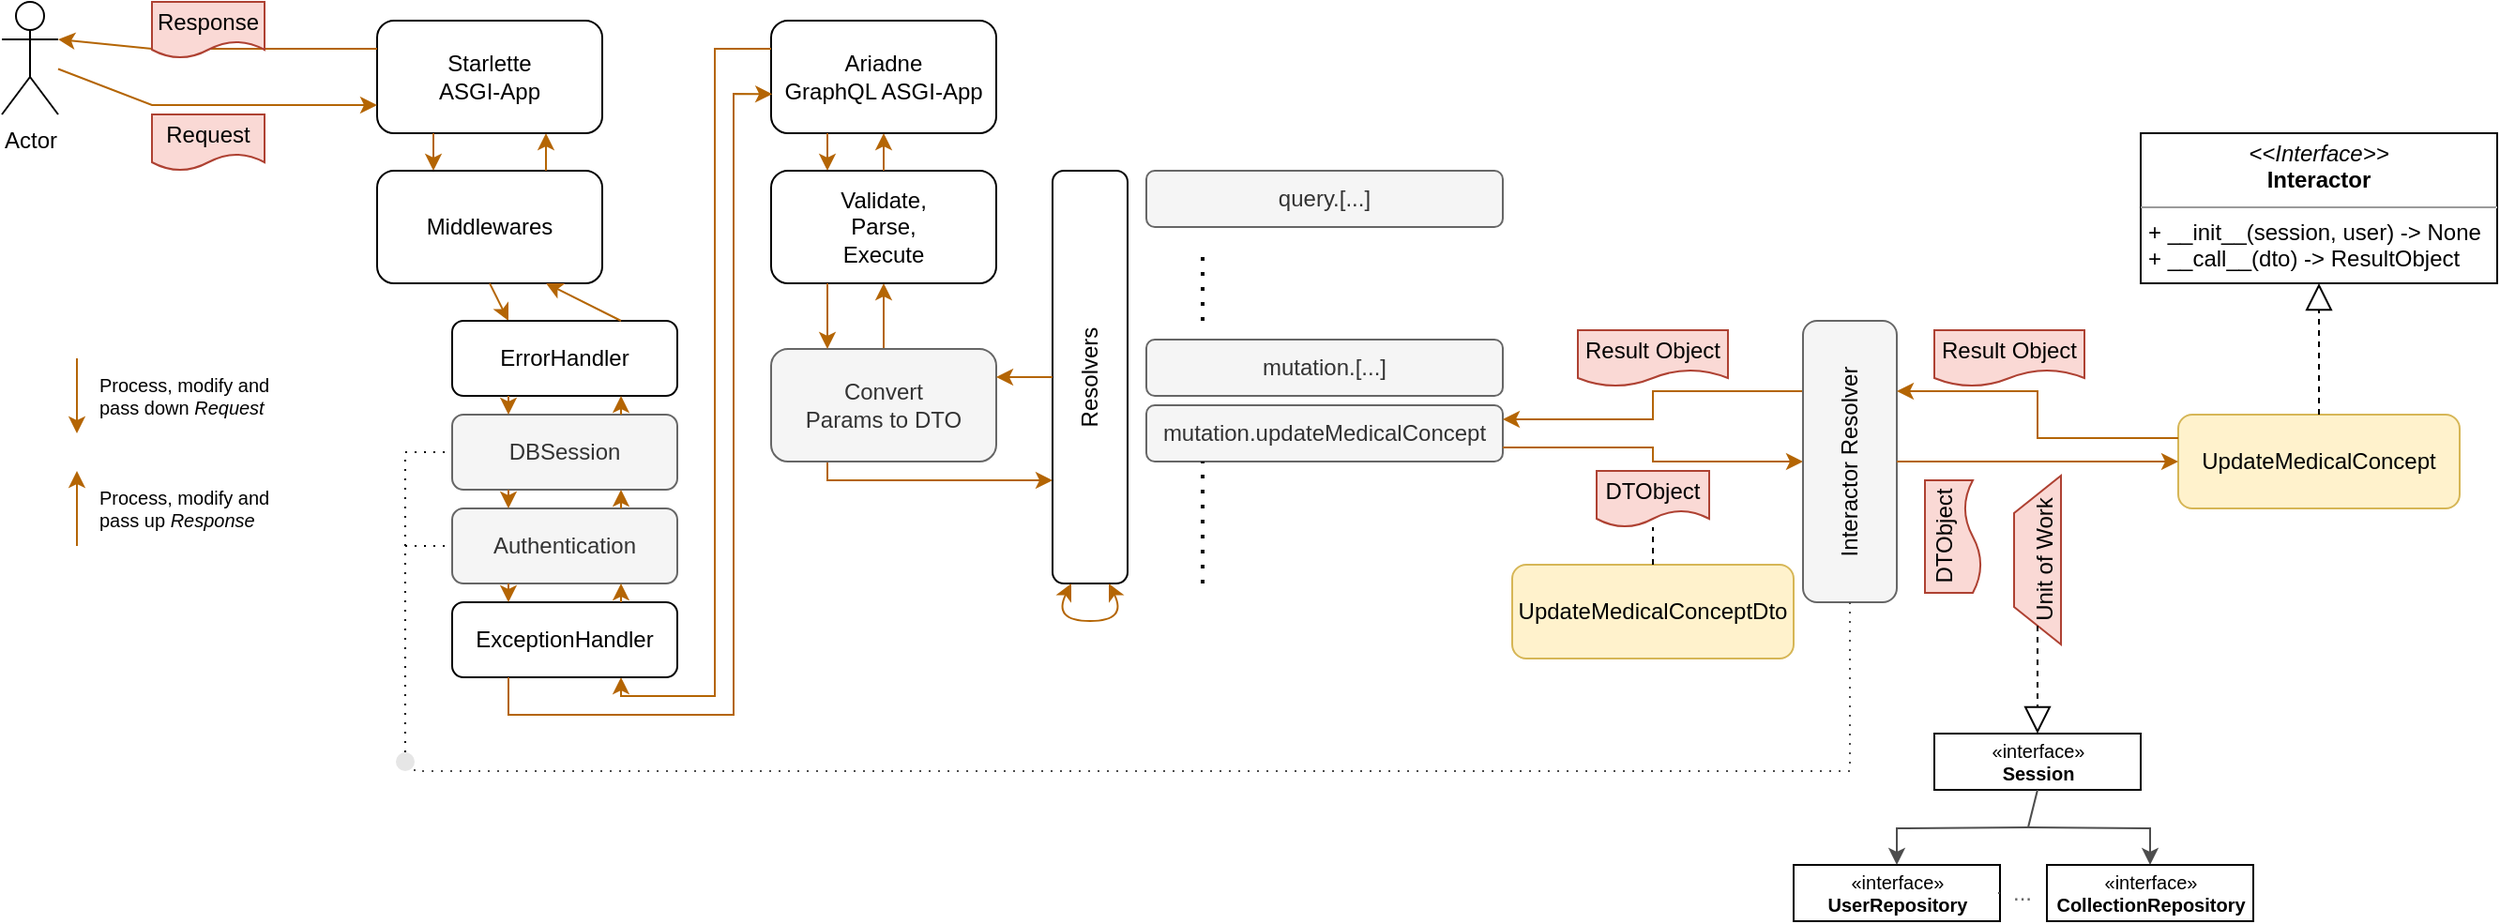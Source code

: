 <mxfile version="19.0.3" type="device" pages="3"><diagram id="W9lhUFLEnOpZromcvqVg" name="Architecture"><mxGraphModel dx="1298" dy="820" grid="1" gridSize="10" guides="1" tooltips="1" connect="1" arrows="1" fold="1" page="1" pageScale="1" pageWidth="827" pageHeight="1169" math="0" shadow="0"><root><mxCell id="0"/><mxCell id="1" parent="0"/><mxCell id="LfflvIZi9GCX9mD9gUo8-1" value="Starlette&lt;br&gt;ASGI-App" style="rounded=1;whiteSpace=wrap;html=1;" parent="1" vertex="1"><mxGeometry x="240" y="260" width="120" height="60" as="geometry"/></mxCell><mxCell id="LfflvIZi9GCX9mD9gUo8-2" value="Middlewares" style="rounded=1;whiteSpace=wrap;html=1;" parent="1" vertex="1"><mxGeometry x="240" y="340" width="120" height="60" as="geometry"/></mxCell><mxCell id="LfflvIZi9GCX9mD9gUo8-3" value="DBSession" style="rounded=1;whiteSpace=wrap;html=1;fillColor=#f5f5f5;fontColor=#333333;strokeColor=#666666;" parent="1" vertex="1"><mxGeometry x="280" y="470" width="120" height="40" as="geometry"/></mxCell><mxCell id="LfflvIZi9GCX9mD9gUo8-4" value="Authentication" style="rounded=1;whiteSpace=wrap;html=1;fillColor=#f5f5f5;fontColor=#333333;strokeColor=#666666;" parent="1" vertex="1"><mxGeometry x="280" y="520" width="120" height="40" as="geometry"/></mxCell><mxCell id="LfflvIZi9GCX9mD9gUo8-5" value="" style="endArrow=classic;html=1;rounded=0;exitX=0.25;exitY=1;exitDx=0;exitDy=0;entryX=0.25;entryY=0;entryDx=0;entryDy=0;fillColor=#fad7ac;strokeColor=#b46504;" parent="1" source="LfflvIZi9GCX9mD9gUo8-1" target="LfflvIZi9GCX9mD9gUo8-2" edge="1"><mxGeometry width="50" height="50" relative="1" as="geometry"><mxPoint x="390" y="440" as="sourcePoint"/><mxPoint x="440" y="390" as="targetPoint"/></mxGeometry></mxCell><mxCell id="LfflvIZi9GCX9mD9gUo8-6" value="" style="endArrow=classic;html=1;rounded=0;entryX=0;entryY=0.75;entryDx=0;entryDy=0;fillColor=#fad7ac;strokeColor=#b46504;" parent="1" source="LfflvIZi9GCX9mD9gUo8-15" target="LfflvIZi9GCX9mD9gUo8-1" edge="1"><mxGeometry width="50" height="50" relative="1" as="geometry"><mxPoint x="190" y="320" as="sourcePoint"/><mxPoint x="200" y="320" as="targetPoint"/><Array as="points"><mxPoint x="120" y="305"/></Array></mxGeometry></mxCell><mxCell id="LfflvIZi9GCX9mD9gUo8-7" value="" style="endArrow=classic;html=1;rounded=0;exitX=0.5;exitY=1;exitDx=0;exitDy=0;entryX=0.25;entryY=0;entryDx=0;entryDy=0;fillColor=#fad7ac;strokeColor=#b46504;" parent="1" source="LfflvIZi9GCX9mD9gUo8-2" target="LfflvIZi9GCX9mD9gUo8-9" edge="1"><mxGeometry width="50" height="50" relative="1" as="geometry"><mxPoint x="390" y="420" as="sourcePoint"/><mxPoint x="440" y="370" as="targetPoint"/></mxGeometry></mxCell><mxCell id="LfflvIZi9GCX9mD9gUo8-8" value="" style="endArrow=classic;html=1;rounded=0;entryX=0.25;entryY=0;entryDx=0;entryDy=0;fillColor=#fad7ac;strokeColor=#b46504;" parent="1" target="LfflvIZi9GCX9mD9gUo8-4" edge="1"><mxGeometry width="50" height="50" relative="1" as="geometry"><mxPoint x="310" y="510" as="sourcePoint"/><mxPoint x="320" y="420" as="targetPoint"/></mxGeometry></mxCell><mxCell id="LfflvIZi9GCX9mD9gUo8-9" value="ErrorHandler" style="rounded=1;whiteSpace=wrap;html=1;" parent="1" vertex="1"><mxGeometry x="280" y="420" width="120" height="40" as="geometry"/></mxCell><mxCell id="LfflvIZi9GCX9mD9gUo8-10" value="" style="endArrow=classic;html=1;rounded=0;exitX=0.25;exitY=1;exitDx=0;exitDy=0;fillColor=#fad7ac;strokeColor=#b46504;" parent="1" source="LfflvIZi9GCX9mD9gUo8-9" edge="1"><mxGeometry width="50" height="50" relative="1" as="geometry"><mxPoint x="320" y="520" as="sourcePoint"/><mxPoint x="310" y="470" as="targetPoint"/></mxGeometry></mxCell><mxCell id="LfflvIZi9GCX9mD9gUo8-11" value="ExceptionHandler" style="rounded=1;whiteSpace=wrap;html=1;" parent="1" vertex="1"><mxGeometry x="280" y="570" width="120" height="40" as="geometry"/></mxCell><mxCell id="LfflvIZi9GCX9mD9gUo8-12" value="" style="endArrow=classic;html=1;rounded=0;entryX=0.25;entryY=0;entryDx=0;entryDy=0;exitX=0.25;exitY=1;exitDx=0;exitDy=0;fillColor=#fad7ac;strokeColor=#b46504;" parent="1" source="LfflvIZi9GCX9mD9gUo8-4" target="LfflvIZi9GCX9mD9gUo8-11" edge="1"><mxGeometry width="50" height="50" relative="1" as="geometry"><mxPoint x="320" y="520" as="sourcePoint"/><mxPoint x="320" y="530" as="targetPoint"/></mxGeometry></mxCell><mxCell id="LfflvIZi9GCX9mD9gUo8-13" value="Ariadne&lt;br&gt;GraphQL ASGI-App" style="rounded=1;whiteSpace=wrap;html=1;" parent="1" vertex="1"><mxGeometry x="450" y="260" width="120" height="60" as="geometry"/></mxCell><mxCell id="LfflvIZi9GCX9mD9gUo8-14" value="" style="endArrow=classic;html=1;rounded=0;exitX=0.25;exitY=1;exitDx=0;exitDy=0;entryX=0.005;entryY=0.653;entryDx=0;entryDy=0;entryPerimeter=0;fillColor=#fad7ac;strokeColor=#b46504;" parent="1" source="LfflvIZi9GCX9mD9gUo8-11" target="LfflvIZi9GCX9mD9gUo8-13" edge="1"><mxGeometry width="50" height="50" relative="1" as="geometry"><mxPoint x="390" y="460" as="sourcePoint"/><mxPoint x="440" y="410" as="targetPoint"/><Array as="points"><mxPoint x="310" y="630"/><mxPoint x="430" y="630"/><mxPoint x="430" y="299"/></Array></mxGeometry></mxCell><mxCell id="LfflvIZi9GCX9mD9gUo8-15" value="Actor" style="shape=umlActor;verticalLabelPosition=bottom;verticalAlign=top;html=1;outlineConnect=0;" parent="1" vertex="1"><mxGeometry x="40" y="250" width="30" height="60" as="geometry"/></mxCell><mxCell id="LfflvIZi9GCX9mD9gUo8-16" value="Request" style="shape=document;whiteSpace=wrap;html=1;boundedLbl=1;fillColor=#fad9d5;strokeColor=#ae4132;" parent="1" vertex="1"><mxGeometry x="120" y="310" width="60" height="30" as="geometry"/></mxCell><mxCell id="LfflvIZi9GCX9mD9gUo8-17" value="Validate,&lt;br&gt;Parse,&lt;br&gt;Execute" style="rounded=1;whiteSpace=wrap;html=1;" parent="1" vertex="1"><mxGeometry x="450" y="340" width="120" height="60" as="geometry"/></mxCell><mxCell id="LfflvIZi9GCX9mD9gUo8-18" value="" style="endArrow=classic;html=1;rounded=0;exitX=0.25;exitY=1;exitDx=0;exitDy=0;entryX=0.25;entryY=0;entryDx=0;entryDy=0;fillColor=#fad7ac;strokeColor=#b46504;" parent="1" source="LfflvIZi9GCX9mD9gUo8-13" target="LfflvIZi9GCX9mD9gUo8-17" edge="1"><mxGeometry width="50" height="50" relative="1" as="geometry"><mxPoint x="310" y="410" as="sourcePoint"/><mxPoint x="320" y="430" as="targetPoint"/></mxGeometry></mxCell><mxCell id="LfflvIZi9GCX9mD9gUo8-19" value="Resolvers" style="rounded=1;whiteSpace=wrap;html=1;horizontal=0;" parent="1" vertex="1"><mxGeometry x="600" y="340" width="40" height="220" as="geometry"/></mxCell><mxCell id="LfflvIZi9GCX9mD9gUo8-20" value="" style="endArrow=classic;html=1;rounded=0;exitX=0.25;exitY=1;exitDx=0;exitDy=0;entryX=0;entryY=0.75;entryDx=0;entryDy=0;fillColor=#fad7ac;strokeColor=#b46504;edgeStyle=orthogonalEdgeStyle;" parent="1" source="zCKdNeHZCRRxKzLOISxh-1" target="LfflvIZi9GCX9mD9gUo8-19" edge="1"><mxGeometry width="50" height="50" relative="1" as="geometry"><mxPoint x="490" y="330" as="sourcePoint"/><mxPoint x="490" y="350" as="targetPoint"/></mxGeometry></mxCell><mxCell id="LfflvIZi9GCX9mD9gUo8-21" value="" style="curved=1;endArrow=classic;html=1;rounded=0;exitX=0.25;exitY=1;exitDx=0;exitDy=0;fillColor=#fad7ac;strokeColor=#b46504;startArrow=classic;startFill=1;" parent="1" source="LfflvIZi9GCX9mD9gUo8-19" edge="1"><mxGeometry width="50" height="50" relative="1" as="geometry"><mxPoint x="520" y="460" as="sourcePoint"/><mxPoint x="630" y="560" as="targetPoint"/><Array as="points"><mxPoint x="600" y="580"/><mxPoint x="640" y="580"/></Array></mxGeometry></mxCell><mxCell id="LfflvIZi9GCX9mD9gUo8-22" value="&lt;p&gt;mutation.updateMedicalConcept&lt;br&gt;&lt;/p&gt;" style="rounded=1;whiteSpace=wrap;html=1;fillColor=#f5f5f5;fontColor=#333333;strokeColor=#666666;" parent="1" vertex="1"><mxGeometry x="650" y="465" width="190" height="30" as="geometry"/></mxCell><mxCell id="LfflvIZi9GCX9mD9gUo8-23" value="" style="endArrow=none;dashed=1;html=1;dashPattern=1 3;strokeWidth=2;rounded=0;" parent="1" edge="1"><mxGeometry width="50" height="50" relative="1" as="geometry"><mxPoint x="680" y="420" as="sourcePoint"/><mxPoint x="680" y="380" as="targetPoint"/></mxGeometry></mxCell><mxCell id="LfflvIZi9GCX9mD9gUo8-24" value="&lt;p&gt;query.[...]&lt;br&gt;&lt;/p&gt;" style="rounded=1;whiteSpace=wrap;html=1;fillColor=#f5f5f5;fontColor=#333333;strokeColor=#666666;" parent="1" vertex="1"><mxGeometry x="650" y="340" width="190" height="30" as="geometry"/></mxCell><mxCell id="LfflvIZi9GCX9mD9gUo8-25" value="&lt;p&gt;mutation.[...]&lt;br&gt;&lt;/p&gt;" style="rounded=1;whiteSpace=wrap;html=1;fillColor=#f5f5f5;fontColor=#333333;strokeColor=#666666;" parent="1" vertex="1"><mxGeometry x="650" y="430" width="190" height="30" as="geometry"/></mxCell><mxCell id="LfflvIZi9GCX9mD9gUo8-26" value="" style="endArrow=none;dashed=1;html=1;dashPattern=1 3;strokeWidth=2;rounded=0;" parent="1" edge="1"><mxGeometry width="50" height="50" relative="1" as="geometry"><mxPoint x="680" y="560" as="sourcePoint"/><mxPoint x="680" y="495" as="targetPoint"/></mxGeometry></mxCell><mxCell id="LfflvIZi9GCX9mD9gUo8-27" value="" style="endArrow=classic;html=1;rounded=0;exitX=1;exitY=0.75;exitDx=0;exitDy=0;fillColor=#fad7ac;strokeColor=#b46504;entryX=0.5;entryY=0;entryDx=0;entryDy=0;edgeStyle=orthogonalEdgeStyle;" parent="1" source="LfflvIZi9GCX9mD9gUo8-22" target="gkYC-yhMEqb2L2eoALN0-1" edge="1"><mxGeometry width="50" height="50" relative="1" as="geometry"><mxPoint x="850" y="490" as="sourcePoint"/><mxPoint x="990" y="488" as="targetPoint"/></mxGeometry></mxCell><mxCell id="LfflvIZi9GCX9mD9gUo8-28" value="&lt;meta charset=&quot;utf-8&quot;&gt;&lt;span style=&quot;font-family: helvetica; font-size: 12px; font-style: normal; font-weight: 400; letter-spacing: normal; text-align: center; text-indent: 0px; text-transform: none; word-spacing: 0px; display: inline; float: none;&quot;&gt;UpdateMedicalConcept&lt;/span&gt;" style="rounded=1;whiteSpace=wrap;html=1;fontSize=10;fillColor=#fff2cc;strokeColor=#d6b656;fontColor=default;labelBackgroundColor=none;" parent="1" vertex="1"><mxGeometry x="1200" y="470" width="150" height="50" as="geometry"/></mxCell><mxCell id="LfflvIZi9GCX9mD9gUo8-32" value="&lt;p style=&quot;margin: 0px ; margin-top: 4px ; text-align: center&quot;&gt;&lt;i&gt;&amp;lt;&amp;lt;Interface&amp;gt;&amp;gt;&lt;/i&gt;&lt;br&gt;&lt;b&gt;Interactor&lt;/b&gt;&lt;/p&gt;&lt;hr size=&quot;1&quot;&gt;&lt;p style=&quot;margin: 0px ; margin-left: 4px&quot;&gt;&lt;/p&gt;&lt;p style=&quot;margin: 0px ; margin-left: 4px&quot;&gt;+ __init__(session, user) -&amp;gt; None&lt;/p&gt;&lt;p style=&quot;margin: 0px ; margin-left: 4px&quot;&gt;+ __call__(dto) -&amp;gt; ResultObject&lt;br&gt;&lt;/p&gt;" style="verticalAlign=top;align=left;overflow=fill;fontSize=12;fontFamily=Helvetica;html=1;" parent="1" vertex="1"><mxGeometry x="1180" y="320" width="190" height="80" as="geometry"/></mxCell><mxCell id="LfflvIZi9GCX9mD9gUo8-38" value="" style="endArrow=block;dashed=1;endFill=0;endSize=12;html=1;rounded=0;fontSize=10;strokeWidth=1;" parent="1" source="LfflvIZi9GCX9mD9gUo8-28" target="LfflvIZi9GCX9mD9gUo8-32" edge="1"><mxGeometry width="160" relative="1" as="geometry"><mxPoint x="1320" y="430" as="sourcePoint"/><mxPoint x="1275" y="440" as="targetPoint"/></mxGeometry></mxCell><mxCell id="LfflvIZi9GCX9mD9gUo8-41" value="" style="endArrow=classic;html=1;rounded=0;fillColor=#fad7ac;strokeColor=#b46504;entryX=1;entryY=0.25;entryDx=0;entryDy=0;exitX=0.75;exitY=0;exitDx=0;exitDy=0;edgeStyle=orthogonalEdgeStyle;" parent="1" source="gkYC-yhMEqb2L2eoALN0-1" target="LfflvIZi9GCX9mD9gUo8-22" edge="1"><mxGeometry width="50" height="50" relative="1" as="geometry"><mxPoint x="980" y="495" as="sourcePoint"/><mxPoint x="1010" y="517.5" as="targetPoint"/></mxGeometry></mxCell><mxCell id="LfflvIZi9GCX9mD9gUo8-42" value="" style="endArrow=classic;html=1;rounded=0;entryX=0.5;entryY=1;entryDx=0;entryDy=0;fillColor=#fad7ac;strokeColor=#b46504;exitX=0.5;exitY=0;exitDx=0;exitDy=0;" parent="1" source="zCKdNeHZCRRxKzLOISxh-1" target="LfflvIZi9GCX9mD9gUo8-17" edge="1"><mxGeometry width="50" height="50" relative="1" as="geometry"><mxPoint x="580" y="460" as="sourcePoint"/><mxPoint x="610.0" y="515" as="targetPoint"/><Array as="points"><mxPoint x="510" y="450"/></Array></mxGeometry></mxCell><mxCell id="LfflvIZi9GCX9mD9gUo8-43" value="" style="endArrow=classic;html=1;rounded=0;exitX=0.5;exitY=0;exitDx=0;exitDy=0;entryX=0.5;entryY=1;entryDx=0;entryDy=0;fillColor=#fad7ac;strokeColor=#b46504;" parent="1" source="LfflvIZi9GCX9mD9gUo8-17" target="LfflvIZi9GCX9mD9gUo8-13" edge="1"><mxGeometry width="50" height="50" relative="1" as="geometry"><mxPoint x="490" y="330" as="sourcePoint"/><mxPoint x="490" y="350" as="targetPoint"/></mxGeometry></mxCell><mxCell id="LfflvIZi9GCX9mD9gUo8-44" value="" style="endArrow=classic;html=1;rounded=0;exitX=0;exitY=0.25;exitDx=0;exitDy=0;entryX=0.75;entryY=1;entryDx=0;entryDy=0;fillColor=#fad7ac;strokeColor=#b46504;" parent="1" source="LfflvIZi9GCX9mD9gUo8-13" target="LfflvIZi9GCX9mD9gUo8-11" edge="1"><mxGeometry width="50" height="50" relative="1" as="geometry"><mxPoint x="320" y="620" as="sourcePoint"/><mxPoint x="460.6" y="309.18" as="targetPoint"/><Array as="points"><mxPoint x="420" y="275"/><mxPoint x="420" y="620"/><mxPoint x="370" y="620"/></Array></mxGeometry></mxCell><mxCell id="LfflvIZi9GCX9mD9gUo8-45" value="" style="endArrow=classic;html=1;rounded=0;entryX=0.75;entryY=1;entryDx=0;entryDy=0;exitX=0.75;exitY=0;exitDx=0;exitDy=0;fillColor=#fad7ac;strokeColor=#b46504;" parent="1" source="LfflvIZi9GCX9mD9gUo8-11" target="LfflvIZi9GCX9mD9gUo8-4" edge="1"><mxGeometry width="50" height="50" relative="1" as="geometry"><mxPoint x="320" y="570" as="sourcePoint"/><mxPoint x="320" y="580" as="targetPoint"/></mxGeometry></mxCell><mxCell id="LfflvIZi9GCX9mD9gUo8-46" value="" style="endArrow=classic;html=1;rounded=0;entryX=0.75;entryY=1;entryDx=0;entryDy=0;exitX=0.75;exitY=0;exitDx=0;exitDy=0;fillColor=#fad7ac;strokeColor=#b46504;" parent="1" source="LfflvIZi9GCX9mD9gUo8-4" target="LfflvIZi9GCX9mD9gUo8-3" edge="1"><mxGeometry width="50" height="50" relative="1" as="geometry"><mxPoint x="380" y="580" as="sourcePoint"/><mxPoint x="380" y="570" as="targetPoint"/></mxGeometry></mxCell><mxCell id="LfflvIZi9GCX9mD9gUo8-47" value="" style="endArrow=classic;html=1;rounded=0;entryX=0.75;entryY=1;entryDx=0;entryDy=0;exitX=0.75;exitY=0;exitDx=0;exitDy=0;fillColor=#fad7ac;strokeColor=#b46504;" parent="1" source="LfflvIZi9GCX9mD9gUo8-3" target="LfflvIZi9GCX9mD9gUo8-9" edge="1"><mxGeometry width="50" height="50" relative="1" as="geometry"><mxPoint x="380" y="530" as="sourcePoint"/><mxPoint x="380" y="520" as="targetPoint"/></mxGeometry></mxCell><mxCell id="LfflvIZi9GCX9mD9gUo8-48" value="" style="endArrow=classic;html=1;rounded=0;exitX=0.75;exitY=0;exitDx=0;exitDy=0;entryX=0.75;entryY=1;entryDx=0;entryDy=0;fillColor=#fad7ac;strokeColor=#b46504;" parent="1" source="LfflvIZi9GCX9mD9gUo8-9" target="LfflvIZi9GCX9mD9gUo8-2" edge="1"><mxGeometry width="50" height="50" relative="1" as="geometry"><mxPoint x="310" y="410" as="sourcePoint"/><mxPoint x="320" y="430" as="targetPoint"/></mxGeometry></mxCell><mxCell id="LfflvIZi9GCX9mD9gUo8-49" value="" style="endArrow=classic;html=1;rounded=0;exitX=0.75;exitY=0;exitDx=0;exitDy=0;entryX=0.75;entryY=1;entryDx=0;entryDy=0;fillColor=#fad7ac;strokeColor=#b46504;" parent="1" source="LfflvIZi9GCX9mD9gUo8-2" target="LfflvIZi9GCX9mD9gUo8-1" edge="1"><mxGeometry width="50" height="50" relative="1" as="geometry"><mxPoint x="280" y="330" as="sourcePoint"/><mxPoint x="280" y="350" as="targetPoint"/></mxGeometry></mxCell><mxCell id="LfflvIZi9GCX9mD9gUo8-50" value="" style="endArrow=classic;html=1;rounded=0;entryX=1;entryY=0.333;entryDx=0;entryDy=0;fillColor=#fad7ac;strokeColor=#b46504;entryPerimeter=0;exitX=0;exitY=0.25;exitDx=0;exitDy=0;" parent="1" source="LfflvIZi9GCX9mD9gUo8-1" target="LfflvIZi9GCX9mD9gUo8-15" edge="1"><mxGeometry width="50" height="50" relative="1" as="geometry"><mxPoint x="80" y="295.769" as="sourcePoint"/><mxPoint x="250" y="315" as="targetPoint"/><Array as="points"><mxPoint x="120" y="275"/></Array></mxGeometry></mxCell><mxCell id="LfflvIZi9GCX9mD9gUo8-51" value="Result Object" style="shape=document;whiteSpace=wrap;html=1;boundedLbl=1;fillColor=#fad9d5;strokeColor=#ae4132;" parent="1" vertex="1"><mxGeometry x="880" y="425" width="80" height="30" as="geometry"/></mxCell><mxCell id="LfflvIZi9GCX9mD9gUo8-52" value="DTObject" style="shape=document;whiteSpace=wrap;html=1;boundedLbl=1;fillColor=#fad9d5;strokeColor=#ae4132;" parent="1" vertex="1"><mxGeometry x="890" y="500" width="60" height="30" as="geometry"/></mxCell><mxCell id="LfflvIZi9GCX9mD9gUo8-53" value="Response" style="shape=document;whiteSpace=wrap;html=1;boundedLbl=1;fillColor=#fad9d5;strokeColor=#ae4132;" parent="1" vertex="1"><mxGeometry x="120" y="250" width="60" height="30" as="geometry"/></mxCell><mxCell id="LfflvIZi9GCX9mD9gUo8-54" value="&lt;span style=&quot;color: rgb(0, 0, 0); font-family: helvetica; font-size: 12px; font-style: normal; font-weight: 400; letter-spacing: normal; text-align: center; text-indent: 0px; text-transform: none; word-spacing: 0px; display: inline; float: none;&quot;&gt;UpdateMedicalConceptDto&lt;/span&gt;" style="rounded=1;whiteSpace=wrap;html=1;fontSize=10;fillColor=#fff2cc;strokeColor=#d6b656;labelBackgroundColor=none;" parent="1" vertex="1"><mxGeometry x="845" y="550" width="150" height="50" as="geometry"/></mxCell><mxCell id="LfflvIZi9GCX9mD9gUo8-55" value="" style="endArrow=none;dashed=1;html=1;rounded=0;fontSize=10;fontColor=default;strokeWidth=1;" parent="1" source="LfflvIZi9GCX9mD9gUo8-54" target="LfflvIZi9GCX9mD9gUo8-52" edge="1"><mxGeometry width="50" height="50" relative="1" as="geometry"><mxPoint x="780" y="530" as="sourcePoint"/><mxPoint x="830" y="480" as="targetPoint"/></mxGeometry></mxCell><mxCell id="LfflvIZi9GCX9mD9gUo8-56" value="" style="endArrow=classic;html=1;rounded=0;exitX=0.5;exitY=1;exitDx=0;exitDy=0;fillColor=#fad7ac;strokeColor=#b46504;" parent="1" edge="1"><mxGeometry width="50" height="50" relative="1" as="geometry"><mxPoint x="80" y="440" as="sourcePoint"/><mxPoint x="80" y="480" as="targetPoint"/></mxGeometry></mxCell><mxCell id="LfflvIZi9GCX9mD9gUo8-57" value="" style="endArrow=classic;html=1;rounded=0;fillColor=#fad7ac;strokeColor=#b46504;" parent="1" edge="1"><mxGeometry width="50" height="50" relative="1" as="geometry"><mxPoint x="80" y="540" as="sourcePoint"/><mxPoint x="80" y="500" as="targetPoint"/></mxGeometry></mxCell><mxCell id="LfflvIZi9GCX9mD9gUo8-58" value="Process, modify and&lt;br&gt;pass down &lt;i&gt;Request&lt;/i&gt;" style="text;html=1;strokeColor=none;fillColor=none;align=left;verticalAlign=middle;whiteSpace=wrap;rounded=0;labelBackgroundColor=none;fontSize=10;fontColor=default;spacingLeft=10;" parent="1" vertex="1"><mxGeometry x="80" y="440" width="150" height="40" as="geometry"/></mxCell><mxCell id="LfflvIZi9GCX9mD9gUo8-59" value="Process, modify and&lt;br&gt;pass up &lt;i&gt;Response&lt;/i&gt;" style="text;html=1;strokeColor=none;fillColor=none;align=left;verticalAlign=middle;whiteSpace=wrap;rounded=0;labelBackgroundColor=none;fontSize=10;fontColor=default;spacingLeft=10;" parent="1" vertex="1"><mxGeometry x="80" y="500" width="150" height="40" as="geometry"/></mxCell><mxCell id="gkYC-yhMEqb2L2eoALN0-1" value="&lt;span style=&quot;color: rgb(0 , 0 , 0) ; font-family: &amp;#34;helvetica&amp;#34; ; font-size: 12px ; font-style: normal ; font-weight: 400 ; letter-spacing: normal ; text-align: center ; text-indent: 0px ; text-transform: none ; word-spacing: 0px ; display: inline ; float: none&quot;&gt;Interactor Resolver&lt;/span&gt;" style="rounded=1;whiteSpace=wrap;html=1;fontSize=10;fillColor=#f5f5f5;strokeColor=#666666;fontColor=#333333;labelBackgroundColor=none;rotation=-90;" parent="1" vertex="1"><mxGeometry x="950" y="470" width="150" height="50" as="geometry"/></mxCell><mxCell id="gkYC-yhMEqb2L2eoALN0-2" value="" style="endArrow=classic;html=1;rounded=0;exitX=0.5;exitY=1;exitDx=0;exitDy=0;fillColor=#fad7ac;strokeColor=#b46504;entryX=0;entryY=0.5;entryDx=0;entryDy=0;edgeStyle=orthogonalEdgeStyle;" parent="1" source="gkYC-yhMEqb2L2eoALN0-1" target="LfflvIZi9GCX9mD9gUo8-28" edge="1"><mxGeometry width="50" height="50" relative="1" as="geometry"><mxPoint x="850" y="497.5" as="sourcePoint"/><mxPoint x="1045" y="505" as="targetPoint"/></mxGeometry></mxCell><mxCell id="gkYC-yhMEqb2L2eoALN0-3" value="DTObject" style="shape=document;whiteSpace=wrap;html=1;boundedLbl=1;fillColor=#fad9d5;strokeColor=#ae4132;rotation=-90;" parent="1" vertex="1"><mxGeometry x="1050" y="520" width="60" height="30" as="geometry"/></mxCell><mxCell id="gkYC-yhMEqb2L2eoALN0-4" value="&lt;font style=&quot;font-size: 12px&quot;&gt;Unit of Work&lt;/font&gt;" style="shape=trapezoid;perimeter=trapezoidPerimeter;whiteSpace=wrap;html=1;fixedSize=1;fontSize=30;strokeColor=#ae4132;strokeWidth=1;fillColor=#fad9d5;rotation=-90;spacingTop=-7;" parent="1" vertex="1"><mxGeometry x="1080" y="535" width="90" height="25" as="geometry"/></mxCell><mxCell id="gkYC-yhMEqb2L2eoALN0-6" value="«interface»&lt;br&gt;&lt;b&gt;Session&lt;/b&gt;" style="html=1;fontSize=10;" parent="1" vertex="1"><mxGeometry x="1070" y="640" width="110" height="30" as="geometry"/></mxCell><mxCell id="gkYC-yhMEqb2L2eoALN0-8" value="" style="endArrow=block;dashed=1;endFill=0;endSize=12;html=1;rounded=0;fontSize=10;strokeWidth=1;" parent="1" source="gkYC-yhMEqb2L2eoALN0-4" target="gkYC-yhMEqb2L2eoALN0-6" edge="1"><mxGeometry width="160" relative="1" as="geometry"><mxPoint x="1255" y="450" as="sourcePoint"/><mxPoint x="1255" y="480" as="targetPoint"/></mxGeometry></mxCell><mxCell id="gkYC-yhMEqb2L2eoALN0-9" value="" style="endArrow=classic;html=1;rounded=0;fillColor=#fad7ac;strokeColor=#b46504;entryX=0.75;entryY=1;entryDx=0;entryDy=0;exitX=0;exitY=0.25;exitDx=0;exitDy=0;edgeStyle=orthogonalEdgeStyle;" parent="1" source="LfflvIZi9GCX9mD9gUo8-28" target="gkYC-yhMEqb2L2eoALN0-1" edge="1"><mxGeometry width="50" height="50" relative="1" as="geometry"><mxPoint x="1010.0" y="467.5" as="sourcePoint"/><mxPoint x="850.0" y="482.5" as="targetPoint"/></mxGeometry></mxCell><mxCell id="gkYC-yhMEqb2L2eoALN0-10" value="«interface»&lt;br&gt;&lt;b&gt;UserRepository&lt;/b&gt;" style="html=1;fontSize=10;" parent="1" vertex="1"><mxGeometry x="995" y="710" width="110" height="30" as="geometry"/></mxCell><mxCell id="gkYC-yhMEqb2L2eoALN0-11" value="" style="endArrow=none;html=1;rounded=0;fontSize=12;fontColor=#666666;strokeColor=#4D4D4D;strokeWidth=1;exitX=0;exitY=0.5;exitDx=0;exitDy=0;entryX=1;entryY=0.5;entryDx=0;entryDy=0;endFill=0;dashed=1;dashPattern=1 4;" parent="1" source="gkYC-yhMEqb2L2eoALN0-1" target="SQe20Qy4gGfqf6mUZcrQ-1" edge="1"><mxGeometry width="50" height="50" relative="1" as="geometry"><mxPoint x="827" y="730" as="sourcePoint"/><mxPoint x="877" y="680" as="targetPoint"/><Array as="points"><mxPoint x="1025" y="660"/><mxPoint x="260" y="660"/></Array></mxGeometry></mxCell><mxCell id="gkYC-yhMEqb2L2eoALN0-12" value="«interface»&lt;br&gt;&lt;b&gt;CollectionRepository&lt;/b&gt;" style="html=1;fontSize=10;" parent="1" vertex="1"><mxGeometry x="1130" y="710" width="110" height="30" as="geometry"/></mxCell><mxCell id="gkYC-yhMEqb2L2eoALN0-14" value="" style="edgeStyle=none;rounded=0;orthogonalLoop=1;jettySize=auto;html=1;dashed=1;dashPattern=1 4;fontSize=12;fontColor=#666666;endArrow=none;endFill=0;strokeColor=#4D4D4D;strokeWidth=1;" parent="1" source="gkYC-yhMEqb2L2eoALN0-13" target="gkYC-yhMEqb2L2eoALN0-10" edge="1"><mxGeometry relative="1" as="geometry"/></mxCell><mxCell id="gkYC-yhMEqb2L2eoALN0-13" value="..." style="text;html=1;strokeColor=none;fillColor=none;align=center;verticalAlign=middle;whiteSpace=wrap;rounded=0;fontSize=12;fontColor=#666666;" parent="1" vertex="1"><mxGeometry x="1104" y="710" width="26" height="30" as="geometry"/></mxCell><mxCell id="gkYC-yhMEqb2L2eoALN0-15" value="" style="endArrow=none;html=1;rounded=0;fontSize=12;fontColor=#666666;strokeColor=#4D4D4D;strokeWidth=1;exitX=0.5;exitY=1;exitDx=0;exitDy=0;endFill=0;" parent="1" source="gkYC-yhMEqb2L2eoALN0-6" edge="1"><mxGeometry width="50" height="50" relative="1" as="geometry"><mxPoint x="1150" y="610" as="sourcePoint"/><mxPoint x="1120" y="690" as="targetPoint"/></mxGeometry></mxCell><mxCell id="gkYC-yhMEqb2L2eoALN0-16" value="" style="endArrow=classic;html=1;rounded=0;fontSize=12;fontColor=#666666;strokeColor=#4D4D4D;strokeWidth=1;entryX=0.5;entryY=0;entryDx=0;entryDy=0;edgeStyle=orthogonalEdgeStyle;" parent="1" target="gkYC-yhMEqb2L2eoALN0-10" edge="1"><mxGeometry width="50" height="50" relative="1" as="geometry"><mxPoint x="1120" y="690" as="sourcePoint"/><mxPoint x="1190" y="610" as="targetPoint"/></mxGeometry></mxCell><mxCell id="gkYC-yhMEqb2L2eoALN0-17" value="" style="endArrow=classic;html=1;rounded=0;fontSize=12;fontColor=#666666;strokeColor=#4D4D4D;strokeWidth=1;edgeStyle=orthogonalEdgeStyle;" parent="1" target="gkYC-yhMEqb2L2eoALN0-12" edge="1"><mxGeometry width="50" height="50" relative="1" as="geometry"><mxPoint x="1120" y="690" as="sourcePoint"/><mxPoint x="1060.0" y="720" as="targetPoint"/></mxGeometry></mxCell><mxCell id="gkYC-yhMEqb2L2eoALN0-18" value="Result Object" style="shape=document;whiteSpace=wrap;html=1;boundedLbl=1;fillColor=#fad9d5;strokeColor=#ae4132;" parent="1" vertex="1"><mxGeometry x="1070" y="425" width="80" height="30" as="geometry"/></mxCell><mxCell id="SQe20Qy4gGfqf6mUZcrQ-1" value="" style="ellipse;whiteSpace=wrap;html=1;fontSize=12;fontColor=#666666;strokeColor=none;strokeWidth=1;fillColor=#E6E6E6;" parent="1" vertex="1"><mxGeometry x="250" y="650" width="10" height="10" as="geometry"/></mxCell><mxCell id="SQe20Qy4gGfqf6mUZcrQ-3" value="" style="endArrow=none;dashed=1;html=1;dashPattern=1 4;strokeWidth=1;rounded=0;fontSize=12;fontColor=#666666;exitX=0.5;exitY=0;exitDx=0;exitDy=0;entryX=0;entryY=0.5;entryDx=0;entryDy=0;edgeStyle=orthogonalEdgeStyle;" parent="1" source="SQe20Qy4gGfqf6mUZcrQ-1" target="LfflvIZi9GCX9mD9gUo8-3" edge="1"><mxGeometry width="50" height="50" relative="1" as="geometry"><mxPoint x="260" y="580" as="sourcePoint"/><mxPoint x="310" y="530" as="targetPoint"/></mxGeometry></mxCell><mxCell id="SQe20Qy4gGfqf6mUZcrQ-4" value="" style="endArrow=none;dashed=1;html=1;dashPattern=1 4;strokeWidth=1;rounded=0;fontSize=12;fontColor=#666666;exitX=0.5;exitY=0;exitDx=0;exitDy=0;edgeStyle=orthogonalEdgeStyle;entryX=0;entryY=0.5;entryDx=0;entryDy=0;" parent="1" source="SQe20Qy4gGfqf6mUZcrQ-1" target="LfflvIZi9GCX9mD9gUo8-4" edge="1"><mxGeometry width="50" height="50" relative="1" as="geometry"><mxPoint x="265" y="660" as="sourcePoint"/><mxPoint x="290" y="500" as="targetPoint"/></mxGeometry></mxCell><mxCell id="zCKdNeHZCRRxKzLOISxh-1" value="Convert&lt;br&gt;Params to DTO" style="rounded=1;whiteSpace=wrap;html=1;fillColor=#f5f5f5;fontColor=#333333;strokeColor=#666666;" parent="1" vertex="1"><mxGeometry x="450" y="435" width="120" height="60" as="geometry"/></mxCell><mxCell id="zCKdNeHZCRRxKzLOISxh-2" value="" style="endArrow=classic;html=1;rounded=0;entryX=1;entryY=0.25;entryDx=0;entryDy=0;fillColor=#fad7ac;strokeColor=#b46504;exitX=0;exitY=0.5;exitDx=0;exitDy=0;" parent="1" source="LfflvIZi9GCX9mD9gUo8-19" target="zCKdNeHZCRRxKzLOISxh-1" edge="1"><mxGeometry width="50" height="50" relative="1" as="geometry"><mxPoint x="520" y="440" as="sourcePoint"/><mxPoint x="520" y="410" as="targetPoint"/><Array as="points"/></mxGeometry></mxCell><mxCell id="zCKdNeHZCRRxKzLOISxh-3" value="" style="endArrow=classic;html=1;rounded=0;exitX=0.25;exitY=1;exitDx=0;exitDy=0;fillColor=#fad7ac;strokeColor=#b46504;edgeStyle=orthogonalEdgeStyle;entryX=0.25;entryY=0;entryDx=0;entryDy=0;" parent="1" source="LfflvIZi9GCX9mD9gUo8-17" target="zCKdNeHZCRRxKzLOISxh-1" edge="1"><mxGeometry width="50" height="50" relative="1" as="geometry"><mxPoint x="490" y="505" as="sourcePoint"/><mxPoint x="490" y="420" as="targetPoint"/></mxGeometry></mxCell></root></mxGraphModel></diagram><diagram id="BJBGEs_a6fqgdYIIMSwg" name="Architecture II"><mxGraphModel dx="2990" dy="1367" grid="1" gridSize="10" guides="1" tooltips="1" connect="1" arrows="1" fold="1" page="1" pageScale="1" pageWidth="827" pageHeight="1169" math="0" shadow="0"><root><mxCell id="0"/><mxCell id="1" style="locked=1;" parent="0"/><mxCell id="XCNzJmLcaEIG4z7ZUBjT-29" value="" style="rounded=0;whiteSpace=wrap;html=1;shadow=0;fontSize=50;strokeColor=#82b366;strokeWidth=1;fillColor=#d5e8d4;movable=1;resizable=1;rotatable=1;deletable=1;editable=1;connectable=1;" parent="1" vertex="1"><mxGeometry x="-590" y="520" width="1490" height="2820" as="geometry"/></mxCell><mxCell id="XCNzJmLcaEIG4z7ZUBjT-30" value="" style="rounded=0;whiteSpace=wrap;html=1;shadow=0;fontSize=50;strokeColor=#9673a6;strokeWidth=1;fillColor=#e1d5e7;" parent="1" vertex="1"><mxGeometry x="900" y="520" width="1760" height="2820" as="geometry"/></mxCell><mxCell id="XCNzJmLcaEIG4z7ZUBjT-34" value="" style="ellipse;whiteSpace=wrap;html=1;aspect=fixed;fillColor=none;strokeColor=#4D4D4D;shadow=0;strokeWidth=5;fontStyle=2" parent="1" vertex="1"><mxGeometry x="-460" y="580" width="2720" height="2720" as="geometry"/></mxCell><mxCell id="XCNzJmLcaEIG4z7ZUBjT-25" value="" style="ellipse;whiteSpace=wrap;html=1;aspect=fixed;fillColor=#fff2cc;strokeColor=#d6b656;shadow=0;strokeWidth=15;" parent="1" vertex="1"><mxGeometry x="-192.5" y="847.5" width="2185" height="2185" as="geometry"/></mxCell><mxCell id="XCNzJmLcaEIG4z7ZUBjT-23" value="" style="ellipse;whiteSpace=wrap;html=1;aspect=fixed;fillColor=#ffcc99;strokeColor=#CC0000;shadow=0;strokeWidth=15;" parent="1" vertex="1"><mxGeometry x="50" y="1090" width="1700" height="1700" as="geometry"/></mxCell><mxCell id="w6hjaTFIKnhh2WxKmlFe-2" value="" style="ellipse;whiteSpace=wrap;html=1;aspect=fixed;fillColor=#D9AD82;strokeColor=#36393d;shadow=0;container=0;" parent="1" vertex="1"><mxGeometry x="285" y="1325" width="1230" height="1230" as="geometry"/></mxCell><mxCell id="XCNzJmLcaEIG4z7ZUBjT-24" value="Domain Services" style="text;html=1;strokeColor=none;fillColor=none;align=center;verticalAlign=middle;whiteSpace=wrap;rounded=0;shadow=0;fontSize=50;fontColor=#666666;" parent="1" vertex="1"><mxGeometry x="614.187" y="1220.002" width="571.626" height="37.561" as="geometry"/></mxCell><mxCell id="w6hjaTFIKnhh2WxKmlFe-3" value="Domain Model" style="text;html=1;strokeColor=none;fillColor=none;align=center;verticalAlign=middle;whiteSpace=wrap;rounded=0;shadow=0;fontSize=50;fontColor=#666666;" parent="1" vertex="1"><mxGeometry x="702.5" y="1380" width="395" height="30" as="geometry"/></mxCell><mxCell id="XCNzJmLcaEIG4z7ZUBjT-26" value="Application Layer" style="text;html=1;strokeColor=#d6b656;fillColor=#D6B656;align=center;verticalAlign=middle;whiteSpace=wrap;rounded=0;shadow=0;fontSize=50;strokeWidth=10;fontStyle=1;fontColor=#FFFFFF;" parent="1" vertex="1"><mxGeometry x="614.185" y="859" width="571.63" height="80" as="geometry"/></mxCell><mxCell id="tkJxxAADwYuP1zpkTlS3-1" value="Domain Layer" style="text;html=1;strokeColor=#CC0000;fillColor=#CC0000;align=center;verticalAlign=middle;whiteSpace=wrap;rounded=0;shadow=0;fontSize=50;fontColor=#FFFFFF;strokeWidth=10;fontStyle=1" parent="1" vertex="1"><mxGeometry x="614.185" y="1102" width="571.63" height="80" as="geometry"/></mxCell><mxCell id="tkJxxAADwYuP1zpkTlS3-3" value="" style="endArrow=none;dashed=1;html=1;rounded=0;fontSize=50;fontColor=#FFFFFF;entryX=0;entryY=0;entryDx=0;entryDy=0;strokeWidth=8;strokeColor=#4D4D4D;" parent="1" target="XCNzJmLcaEIG4z7ZUBjT-30" edge="1"><mxGeometry width="50" height="50" relative="1" as="geometry"><mxPoint x="900" y="840" as="sourcePoint"/><mxPoint x="560" y="1860" as="targetPoint"/></mxGeometry></mxCell><mxCell id="tkJxxAADwYuP1zpkTlS3-4" value="" style="endArrow=none;dashed=1;html=1;rounded=0;fontSize=50;fontColor=#FFFFFF;entryX=0;entryY=0;entryDx=0;entryDy=0;strokeWidth=8;strokeColor=#4D4D4D;" parent="1" edge="1"><mxGeometry width="50" height="50" relative="1" as="geometry"><mxPoint x="900" y="3340" as="sourcePoint"/><mxPoint x="900" y="3030.0" as="targetPoint"/></mxGeometry></mxCell><mxCell id="tkJxxAADwYuP1zpkTlS3-9" value="BG Text" style="locked=1;" parent="0"/><mxCell id="tkJxxAADwYuP1zpkTlS3-10" value="Infrastructure" style="text;html=1;strokeColor=none;fillColor=none;align=center;verticalAlign=middle;whiteSpace=wrap;rounded=0;fontSize=50;fontColor=#666666;" parent="tkJxxAADwYuP1zpkTlS3-9" vertex="1"><mxGeometry x="910" y="633.78" width="330" height="50" as="geometry"/></mxCell><mxCell id="tkJxxAADwYuP1zpkTlS3-11" value="View" style="text;html=1;strokeColor=none;fillColor=none;align=center;verticalAlign=middle;whiteSpace=wrap;rounded=0;shadow=0;fontSize=50;fontColor=#666666;" parent="tkJxxAADwYuP1zpkTlS3-9" vertex="1"><mxGeometry x="614.18" y="633.78" width="231.62" height="50" as="geometry"/></mxCell><mxCell id="XCNzJmLcaEIG4z7ZUBjT-1" value="Domain Model" style="locked=1;" parent="0"/><mxCell id="QphM6FnB9jXy2k-fOzgu-1" value="&lt;p style=&quot;margin: 4px 0px 0px ; text-align: center&quot;&gt;&lt;i&gt;&amp;lt;&amp;lt;UseCase Interactor&amp;gt;&amp;gt;&lt;/i&gt;&lt;/p&gt;&lt;p style=&quot;margin: 4px 0px 0px ; text-align: center&quot;&gt;&lt;b&gt;MoveCollection&lt;/b&gt;&lt;br&gt;&lt;/p&gt;" style="verticalAlign=top;align=left;overflow=fill;fontSize=12;fontFamily=Helvetica;html=1;" parent="XCNzJmLcaEIG4z7ZUBjT-1" vertex="1"><mxGeometry x="-60" y="1480" width="190" height="40" as="geometry"/></mxCell><mxCell id="QphM6FnB9jXy2k-fOzgu-2" value="&lt;p style=&quot;margin: 4px 0px 0px ; text-align: center&quot;&gt;&lt;i&gt;&amp;lt;&amp;lt;UseCase Interactor&amp;gt;&amp;gt;&lt;/i&gt;&lt;/p&gt;&lt;p style=&quot;margin: 4px 0px 0px ; text-align: center&quot;&gt;&lt;b&gt;CreateCollection&lt;/b&gt;&lt;br&gt;&lt;/p&gt;" style="verticalAlign=top;align=left;overflow=fill;fontSize=12;fontFamily=Helvetica;html=1;" parent="XCNzJmLcaEIG4z7ZUBjT-1" vertex="1"><mxGeometry x="-100" y="1620" width="190" height="40" as="geometry"/></mxCell><mxCell id="QphM6FnB9jXy2k-fOzgu-3" value="&lt;p style=&quot;margin: 4px 0px 0px ; text-align: center&quot;&gt;&lt;i&gt;&amp;lt;&amp;lt;UseCase Interactor&amp;gt;&amp;gt;&lt;/i&gt;&lt;/p&gt;&lt;p style=&quot;margin: 4px 0px 0px ; text-align: center&quot;&gt;&lt;b&gt;DuplicateMedicalConcept&lt;/b&gt;&lt;/p&gt;" style="verticalAlign=top;align=left;overflow=fill;fontSize=12;fontFamily=Helvetica;html=1;" parent="XCNzJmLcaEIG4z7ZUBjT-1" vertex="1"><mxGeometry x="-140" y="1740" width="190" height="40" as="geometry"/></mxCell><mxCell id="QphM6FnB9jXy2k-fOzgu-4" value="&lt;p style=&quot;margin: 4px 0px 0px ; text-align: center&quot;&gt;&lt;i&gt;&amp;lt;&amp;lt;UseCase Interactor&amp;gt;&amp;gt;&lt;/i&gt;&lt;/p&gt;&lt;p style=&quot;margin: 4px 0px 0px ; text-align: center&quot;&gt;&lt;b&gt;AddCodesFromMedicalConceptToOther&lt;/b&gt;&lt;br&gt;&lt;/p&gt;" style="verticalAlign=top;align=left;overflow=fill;fontSize=12;fontFamily=Helvetica;html=1;" parent="XCNzJmLcaEIG4z7ZUBjT-1" vertex="1"><mxGeometry x="-180" y="1890" width="250" height="40" as="geometry"/></mxCell><mxCell id="tkJxxAADwYuP1zpkTlS3-13" value="&lt;b&gt;GraphQL API&lt;/b&gt;&lt;br style=&quot;font-size: 30px&quot;&gt;&lt;i style=&quot;font-size: 30px&quot;&gt;Starlette &amp;amp; Ariadne&lt;/i&gt;" style="rounded=0;whiteSpace=wrap;html=1;fontSize=30;strokeColor=#36393d;strokeWidth=5;fillColor=#cce5ff;rotation=-75;" parent="XCNzJmLcaEIG4z7ZUBjT-1" vertex="1"><mxGeometry x="-629.32" y="1514.82" width="430" height="150" as="geometry"/></mxCell><mxCell id="tkJxxAADwYuP1zpkTlS3-28" style="rounded=0;orthogonalLoop=1;jettySize=auto;html=1;entryX=0;entryY=0.75;entryDx=0;entryDy=0;fontSize=30;fontColor=#666666;strokeColor=#4D4D4D;strokeWidth=4;endArrow=none;endFill=0;" parent="XCNzJmLcaEIG4z7ZUBjT-1" source="tkJxxAADwYuP1zpkTlS3-15" target="tkJxxAADwYuP1zpkTlS3-27" edge="1"><mxGeometry relative="1" as="geometry"/></mxCell><mxCell id="tkJxxAADwYuP1zpkTlS3-15" value="&lt;b&gt;Custom&lt;br&gt;Input -&amp;gt; DTO Module&lt;/b&gt;" style="rounded=0;whiteSpace=wrap;html=1;fontSize=30;strokeColor=#36393d;strokeWidth=5;fillColor=#cce5ff;rotation=-75;" parent="XCNzJmLcaEIG4z7ZUBjT-1" vertex="1"><mxGeometry x="-481.0" y="1555" width="430" height="150" as="geometry"/></mxCell><mxCell id="tkJxxAADwYuP1zpkTlS3-21" style="rounded=0;orthogonalLoop=1;jettySize=auto;html=1;fontSize=30;fontColor=#666666;strokeColor=#4D4D4D;strokeWidth=8;entryX=0;entryY=0.5;entryDx=0;entryDy=0;endArrow=none;endFill=0;" parent="XCNzJmLcaEIG4z7ZUBjT-1" source="tkJxxAADwYuP1zpkTlS3-16" target="tkJxxAADwYuP1zpkTlS3-29" edge="1"><mxGeometry relative="1" as="geometry"><mxPoint x="2140" y="-450" as="targetPoint"/></mxGeometry></mxCell><mxCell id="tkJxxAADwYuP1zpkTlS3-22" style="rounded=0;orthogonalLoop=1;jettySize=auto;html=1;fontSize=30;fontColor=#666666;strokeColor=#4D4D4D;strokeWidth=8;exitX=1;exitY=0.5;exitDx=0;exitDy=0;" parent="XCNzJmLcaEIG4z7ZUBjT-1" source="tkJxxAADwYuP1zpkTlS3-29" target="tkJxxAADwYuP1zpkTlS3-18" edge="1"><mxGeometry relative="1" as="geometry"><mxPoint x="2010" y="1210" as="sourcePoint"/></mxGeometry></mxCell><mxCell id="tkJxxAADwYuP1zpkTlS3-16" value="&lt;span style=&quot;font-size: 30px&quot;&gt;&lt;b&gt;Persistence&lt;/b&gt;&lt;/span&gt;" style="rounded=0;whiteSpace=wrap;html=1;fontSize=30;strokeColor=#9673a6;strokeWidth=5;fillColor=#e1d5e7;rotation=60;" parent="XCNzJmLcaEIG4z7ZUBjT-1" vertex="1"><mxGeometry x="1644" y="1333" width="430" height="70" as="geometry"/></mxCell><mxCell id="tkJxxAADwYuP1zpkTlS3-17" value="&lt;span style=&quot;font-size: 30px&quot;&gt;&lt;b&gt;Repositories&lt;/b&gt;&lt;/span&gt;" style="rounded=0;whiteSpace=wrap;html=1;fontSize=30;strokeColor=#d6b656;strokeWidth=5;fillColor=#fff2cc;rotation=60;" parent="XCNzJmLcaEIG4z7ZUBjT-1" vertex="1"><mxGeometry x="1580" y="1370" width="430" height="70" as="geometry"/></mxCell><mxCell id="tkJxxAADwYuP1zpkTlS3-18" value="&lt;span style=&quot;font-size: 30px&quot;&gt;&lt;b&gt;SQLAlchemy&lt;/b&gt;&lt;/span&gt;" style="rounded=0;whiteSpace=wrap;html=1;fontSize=30;strokeColor=#432D57;strokeWidth=5;fillColor=#76608a;rotation=0;fontColor=#ffffff;" parent="XCNzJmLcaEIG4z7ZUBjT-1" vertex="1"><mxGeometry x="2170" y="1280" width="430" height="70" as="geometry"/></mxCell><mxCell id="tkJxxAADwYuP1zpkTlS3-19" value="&lt;span style=&quot;font-size: 30px&quot;&gt;&lt;b&gt;InMemory DB&lt;/b&gt;&lt;/span&gt;" style="rounded=0;whiteSpace=wrap;html=1;fontSize=30;strokeColor=#432D57;strokeWidth=5;fillColor=#76608a;rotation=0;fontColor=#ffffff;" parent="XCNzJmLcaEIG4z7ZUBjT-1" vertex="1"><mxGeometry x="2040" y="1070" width="430" height="70" as="geometry"/></mxCell><mxCell id="tkJxxAADwYuP1zpkTlS3-31" style="edgeStyle=none;rounded=0;orthogonalLoop=1;jettySize=auto;html=1;fontSize=30;fontColor=#666666;endArrow=classic;endFill=1;strokeColor=#4D4D4D;strokeWidth=4;" parent="XCNzJmLcaEIG4z7ZUBjT-1" source="tkJxxAADwYuP1zpkTlS3-27" target="QphM6FnB9jXy2k-fOzgu-1" edge="1"><mxGeometry relative="1" as="geometry"><Array as="points"><mxPoint x="-40" y="1530"/></Array></mxGeometry></mxCell><mxCell id="tkJxxAADwYuP1zpkTlS3-32" style="edgeStyle=none;rounded=0;orthogonalLoop=1;jettySize=auto;html=1;fontSize=30;fontColor=#666666;endArrow=classic;endFill=1;strokeColor=#4D4D4D;strokeWidth=4;" parent="XCNzJmLcaEIG4z7ZUBjT-1" source="tkJxxAADwYuP1zpkTlS3-27" target="QphM6FnB9jXy2k-fOzgu-2" edge="1"><mxGeometry relative="1" as="geometry"/></mxCell><mxCell id="tkJxxAADwYuP1zpkTlS3-33" style="edgeStyle=none;rounded=0;orthogonalLoop=1;jettySize=auto;html=1;fontSize=30;fontColor=#666666;endArrow=classic;endFill=1;strokeColor=#4D4D4D;strokeWidth=4;" parent="XCNzJmLcaEIG4z7ZUBjT-1" source="tkJxxAADwYuP1zpkTlS3-27" target="QphM6FnB9jXy2k-fOzgu-3" edge="1"><mxGeometry relative="1" as="geometry"/></mxCell><mxCell id="tkJxxAADwYuP1zpkTlS3-34" style="edgeStyle=none;rounded=0;orthogonalLoop=1;jettySize=auto;html=1;fontSize=30;fontColor=#666666;endArrow=classic;endFill=1;strokeColor=#4D4D4D;strokeWidth=4;" parent="XCNzJmLcaEIG4z7ZUBjT-1" source="tkJxxAADwYuP1zpkTlS3-27" target="QphM6FnB9jXy2k-fOzgu-4" edge="1"><mxGeometry relative="1" as="geometry"><Array as="points"><mxPoint x="-155" y="1830"/></Array></mxGeometry></mxCell><mxCell id="tkJxxAADwYuP1zpkTlS3-27" value="" style="shape=hexagon;perimeter=hexagonPerimeter2;whiteSpace=wrap;html=1;fixedSize=1;fontSize=30;fontColor=#666666;strokeColor=#4D4D4D;strokeWidth=5;fillColor=#4D4D4D;" parent="XCNzJmLcaEIG4z7ZUBjT-1" vertex="1"><mxGeometry x="-170" y="1650" width="30" height="30" as="geometry"/></mxCell><mxCell id="tkJxxAADwYuP1zpkTlS3-30" style="edgeStyle=none;rounded=0;orthogonalLoop=1;jettySize=auto;html=1;fontSize=30;fontColor=#666666;endArrow=classic;endFill=1;strokeColor=#4D4D4D;strokeWidth=8;" parent="XCNzJmLcaEIG4z7ZUBjT-1" source="tkJxxAADwYuP1zpkTlS3-29" target="tkJxxAADwYuP1zpkTlS3-19" edge="1"><mxGeometry relative="1" as="geometry"/></mxCell><mxCell id="tkJxxAADwYuP1zpkTlS3-29" value="" style="shape=hexagon;perimeter=hexagonPerimeter2;whiteSpace=wrap;html=1;fixedSize=1;fontSize=30;fontColor=#666666;strokeColor=#4D4D4D;strokeWidth=5;fillColor=#4D4D4D;size=30;" parent="XCNzJmLcaEIG4z7ZUBjT-1" vertex="1"><mxGeometry x="1960" y="1280" width="30" height="30" as="geometry"/></mxCell><mxCell id="4lguFHFfzg2vktA2CTSd-1" value="" style="edgeStyle=orthogonalEdgeStyle;rounded=0;orthogonalLoop=1;jettySize=auto;html=1;entryX=0.5;entryY=0;entryDx=0;entryDy=0;" edge="1" parent="XCNzJmLcaEIG4z7ZUBjT-1" source="4lguFHFfzg2vktA2CTSd-4" target="4lguFHFfzg2vktA2CTSd-7"><mxGeometry relative="1" as="geometry"><mxPoint x="695" y="1690" as="targetPoint"/></mxGeometry></mxCell><mxCell id="4lguFHFfzg2vktA2CTSd-2" value="1" style="edgeLabel;html=1;align=center;verticalAlign=middle;resizable=0;points=[];" vertex="1" connectable="0" parent="4lguFHFfzg2vktA2CTSd-1"><mxGeometry y="2" relative="1" as="geometry"><mxPoint x="13" as="offset"/></mxGeometry></mxCell><mxCell id="4lguFHFfzg2vktA2CTSd-3" value="" style="edgeStyle=orthogonalEdgeStyle;rounded=0;orthogonalLoop=1;jettySize=auto;html=1;" edge="1" parent="XCNzJmLcaEIG4z7ZUBjT-1" source="4lguFHFfzg2vktA2CTSd-4" target="4lguFHFfzg2vktA2CTSd-7"><mxGeometry relative="1" as="geometry"/></mxCell><mxCell id="4lguFHFfzg2vktA2CTSd-4" value="&lt;p style=&quot;margin: 0px ; margin-top: 4px ; text-align: center&quot;&gt;&lt;i&gt;&amp;lt;&amp;lt;aggregate root&amp;gt;&amp;gt;&lt;/i&gt;&lt;br&gt;&lt;b&gt;User&lt;/b&gt;&lt;/p&gt;&lt;hr size=&quot;1&quot;&gt;&lt;p style=&quot;margin: 0px ; margin-left: 4px&quot;&gt;+ cwid: str&lt;/p&gt;" style="verticalAlign=top;align=left;overflow=fill;fontSize=12;fontFamily=Helvetica;html=1;" vertex="1" parent="XCNzJmLcaEIG4z7ZUBjT-1"><mxGeometry x="600" y="1500" width="190" height="70" as="geometry"/></mxCell><mxCell id="4lguFHFfzg2vktA2CTSd-5" value="" style="edgeStyle=orthogonalEdgeStyle;rounded=0;orthogonalLoop=1;jettySize=auto;html=1;" edge="1" parent="XCNzJmLcaEIG4z7ZUBjT-1" source="4lguFHFfzg2vktA2CTSd-7" target="4lguFHFfzg2vktA2CTSd-8"><mxGeometry relative="1" as="geometry"/></mxCell><mxCell id="4lguFHFfzg2vktA2CTSd-6" value="0..*" style="edgeLabel;html=1;align=center;verticalAlign=middle;resizable=0;points=[];" vertex="1" connectable="0" parent="4lguFHFfzg2vktA2CTSd-5"><mxGeometry x="-0.036" y="-3" relative="1" as="geometry"><mxPoint y="-13" as="offset"/></mxGeometry></mxCell><mxCell id="4lguFHFfzg2vktA2CTSd-7" value="&lt;p style=&quot;margin: 0px ; margin-top: 4px ; text-align: center&quot;&gt;&lt;i&gt;&amp;lt;&amp;lt;entity&amp;gt;&amp;gt;&lt;/i&gt;&lt;br&gt;&lt;b&gt;Workspace&lt;/b&gt;&lt;/p&gt;&lt;hr size=&quot;1&quot;&gt;&lt;p style=&quot;margin: 0px ; margin-left: 4px&quot;&gt;&lt;br&gt;&lt;/p&gt;" style="verticalAlign=top;align=left;overflow=fill;fontSize=12;fontFamily=Helvetica;html=1;" vertex="1" parent="XCNzJmLcaEIG4z7ZUBjT-1"><mxGeometry x="600" y="1610" width="190" height="80" as="geometry"/></mxCell><mxCell id="4lguFHFfzg2vktA2CTSd-8" value="&lt;p style=&quot;margin: 0px ; margin-top: 4px ; text-align: center&quot;&gt;&lt;i&gt;&amp;lt;&amp;lt;value object&amp;gt;&amp;gt;&lt;/i&gt;&lt;br&gt;&lt;b&gt;CollectionID&lt;/b&gt;&lt;/p&gt;" style="verticalAlign=top;align=left;overflow=fill;fontSize=12;fontFamily=Helvetica;html=1;" vertex="1" parent="XCNzJmLcaEIG4z7ZUBjT-1"><mxGeometry x="840" y="1630" width="190" height="40" as="geometry"/></mxCell><mxCell id="4lguFHFfzg2vktA2CTSd-9" value="0..*&lt;br&gt;descentants" style="edgeStyle=orthogonalEdgeStyle;rounded=0;orthogonalLoop=1;jettySize=auto;html=1;" edge="1" parent="XCNzJmLcaEIG4z7ZUBjT-1" source="4lguFHFfzg2vktA2CTSd-12" target="4lguFHFfzg2vktA2CTSd-13"><mxGeometry y="10" relative="1" as="geometry"><Array as="points"><mxPoint x="810" y="1790"/><mxPoint x="810" y="1790"/></Array><mxPoint as="offset"/></mxGeometry></mxCell><mxCell id="4lguFHFfzg2vktA2CTSd-10" style="edgeStyle=orthogonalEdgeStyle;rounded=0;orthogonalLoop=1;jettySize=auto;html=1;" edge="1" parent="XCNzJmLcaEIG4z7ZUBjT-1" source="4lguFHFfzg2vktA2CTSd-12" target="4lguFHFfzg2vktA2CTSd-32"><mxGeometry relative="1" as="geometry"/></mxCell><mxCell id="4lguFHFfzg2vktA2CTSd-11" value="0..*&lt;br&gt;children" style="edgeLabel;html=1;align=center;verticalAlign=middle;resizable=0;points=[];" vertex="1" connectable="0" parent="4lguFHFfzg2vktA2CTSd-10"><mxGeometry x="0.071" y="-2" relative="1" as="geometry"><mxPoint as="offset"/></mxGeometry></mxCell><mxCell id="4lguFHFfzg2vktA2CTSd-12" value="&lt;p style=&quot;margin: 0px ; margin-top: 4px ; text-align: center&quot;&gt;&lt;i&gt;&amp;lt;&amp;lt;&lt;/i&gt;&lt;i&gt;aggregate root&lt;/i&gt;&lt;i&gt;&amp;gt;&amp;gt;&lt;/i&gt;&lt;br&gt;&lt;b&gt;Collection&lt;/b&gt;&lt;/p&gt;&lt;hr size=&quot;1&quot;&gt;&lt;p style=&quot;margin: 0px ; margin-left: 4px&quot;&gt;+ name: str&lt;/p&gt;&lt;p style=&quot;margin: 0px ; margin-left: 4px&quot;&gt;+ type: str&lt;/p&gt;&lt;p style=&quot;margin: 0px ; margin-left: 4px&quot;&gt;+ description: str&lt;/p&gt;" style="verticalAlign=top;align=left;overflow=fill;fontSize=12;fontFamily=Helvetica;html=1;" vertex="1" parent="XCNzJmLcaEIG4z7ZUBjT-1"><mxGeometry x="600" y="1750" width="190" height="110" as="geometry"/></mxCell><mxCell id="4lguFHFfzg2vktA2CTSd-13" value="&lt;p style=&quot;margin: 0px ; margin-top: 4px ; text-align: center&quot;&gt;&lt;i&gt;&amp;lt;&amp;lt;value object&amp;gt;&amp;gt;&lt;/i&gt;&lt;br&gt;&lt;b&gt;MedicalConceptID&lt;/b&gt;&lt;/p&gt;&lt;p style=&quot;margin: 0px ; margin-left: 4px&quot;&gt;&lt;br&gt;&lt;/p&gt;" style="verticalAlign=top;align=left;overflow=fill;fontSize=12;fontFamily=Helvetica;html=1;" vertex="1" parent="XCNzJmLcaEIG4z7ZUBjT-1"><mxGeometry x="900" y="1770" width="190" height="40" as="geometry"/></mxCell><mxCell id="4lguFHFfzg2vktA2CTSd-14" value="1" style="edgeStyle=orthogonalEdgeStyle;rounded=0;orthogonalLoop=1;jettySize=auto;html=1;" edge="1" parent="XCNzJmLcaEIG4z7ZUBjT-1" source="4lguFHFfzg2vktA2CTSd-17" target="4lguFHFfzg2vktA2CTSd-18"><mxGeometry y="15" relative="1" as="geometry"><mxPoint as="offset"/></mxGeometry></mxCell><mxCell id="4lguFHFfzg2vktA2CTSd-15" value="" style="edgeStyle=orthogonalEdgeStyle;rounded=0;orthogonalLoop=1;jettySize=auto;html=1;" edge="1" parent="XCNzJmLcaEIG4z7ZUBjT-1" source="4lguFHFfzg2vktA2CTSd-17" target="4lguFHFfzg2vktA2CTSd-23"><mxGeometry relative="1" as="geometry"/></mxCell><mxCell id="4lguFHFfzg2vktA2CTSd-16" value="0..*" style="edgeLabel;html=1;align=center;verticalAlign=middle;resizable=0;points=[];" vertex="1" connectable="0" parent="4lguFHFfzg2vktA2CTSd-15"><mxGeometry x="0.023" y="-1" relative="1" as="geometry"><mxPoint y="-11" as="offset"/></mxGeometry></mxCell><mxCell id="4lguFHFfzg2vktA2CTSd-17" value="&lt;p style=&quot;margin: 0px ; margin-top: 4px ; text-align: center&quot;&gt;&lt;i&gt;&amp;lt;&amp;lt;a&lt;/i&gt;&lt;i&gt;ggregate root&lt;/i&gt;&lt;i&gt;&amp;gt;&amp;gt;&lt;/i&gt;&lt;br&gt;&lt;b&gt;Medical Concept&lt;/b&gt;&lt;/p&gt;&lt;hr size=&quot;1&quot;&gt;&lt;p style=&quot;margin: 0px ; margin-left: 4px&quot;&gt;+ name: str&lt;/p&gt;&lt;p style=&quot;margin: 0px ; margin-left: 4px&quot;&gt;+ description: str&lt;/p&gt;" style="verticalAlign=top;align=left;overflow=fill;fontSize=12;fontFamily=Helvetica;html=1;" vertex="1" parent="XCNzJmLcaEIG4z7ZUBjT-1"><mxGeometry x="600" y="1990" width="190" height="90" as="geometry"/></mxCell><mxCell id="4lguFHFfzg2vktA2CTSd-18" value="&lt;p style=&quot;margin: 0px ; margin-top: 4px ; text-align: center&quot;&gt;&lt;i&gt;&amp;lt;&amp;lt;value object&lt;/i&gt;&lt;i&gt;&amp;gt;&amp;gt;&lt;/i&gt;&lt;br&gt;&lt;b&gt;Medical Concept Type&lt;/b&gt;&lt;/p&gt;&lt;hr size=&quot;1&quot;&gt;&lt;p style=&quot;margin: 0px ; margin-left: 4px&quot;&gt;+ name: str&lt;/p&gt;" style="verticalAlign=top;align=left;overflow=fill;fontSize=12;fontFamily=Helvetica;html=1;" vertex="1" parent="XCNzJmLcaEIG4z7ZUBjT-1"><mxGeometry x="600" y="2120.0" width="190" height="70" as="geometry"/></mxCell><mxCell id="4lguFHFfzg2vktA2CTSd-19" value="" style="edgeStyle=orthogonalEdgeStyle;rounded=0;orthogonalLoop=1;jettySize=auto;html=1;" edge="1" parent="XCNzJmLcaEIG4z7ZUBjT-1" source="4lguFHFfzg2vktA2CTSd-23" target="4lguFHFfzg2vktA2CTSd-24"><mxGeometry relative="1" as="geometry"/></mxCell><mxCell id="4lguFHFfzg2vktA2CTSd-20" value="1" style="edgeLabel;html=1;align=center;verticalAlign=middle;resizable=0;points=[];" vertex="1" connectable="0" parent="4lguFHFfzg2vktA2CTSd-19"><mxGeometry x="-0.114" y="-3" relative="1" as="geometry"><mxPoint x="-3" y="-24" as="offset"/></mxGeometry></mxCell><mxCell id="4lguFHFfzg2vktA2CTSd-21" style="edgeStyle=orthogonalEdgeStyle;rounded=0;orthogonalLoop=1;jettySize=auto;html=1;entryX=0;entryY=0.5;entryDx=0;entryDy=0;" edge="1" parent="XCNzJmLcaEIG4z7ZUBjT-1" source="4lguFHFfzg2vktA2CTSd-23" target="4lguFHFfzg2vktA2CTSd-30"><mxGeometry relative="1" as="geometry"><mxPoint x="1060" y="2110.0" as="targetPoint"/></mxGeometry></mxCell><mxCell id="4lguFHFfzg2vktA2CTSd-22" value="1..*" style="edgeLabel;html=1;align=center;verticalAlign=middle;resizable=0;points=[];" vertex="1" connectable="0" parent="4lguFHFfzg2vktA2CTSd-21"><mxGeometry x="0.192" y="3" relative="1" as="geometry"><mxPoint y="26" as="offset"/></mxGeometry></mxCell><mxCell id="4lguFHFfzg2vktA2CTSd-23" value="&lt;p style=&quot;margin: 0px ; margin-top: 4px ; text-align: center&quot;&gt;&lt;i&gt;&amp;lt;&amp;lt;entity&lt;/i&gt;&lt;i&gt;&amp;gt;&amp;gt;&lt;/i&gt;&lt;br&gt;&lt;b&gt;Codeset&lt;/b&gt;&lt;/p&gt;&lt;hr size=&quot;1&quot;&gt;&lt;p style=&quot;margin: 0px ; margin-left: 4px&quot;&gt;&lt;br&gt;&lt;/p&gt;" style="verticalAlign=top;align=left;overflow=fill;fontSize=12;fontFamily=Helvetica;html=1;" vertex="1" parent="XCNzJmLcaEIG4z7ZUBjT-1"><mxGeometry x="830" y="1990" width="190" height="80" as="geometry"/></mxCell><mxCell id="4lguFHFfzg2vktA2CTSd-24" value="&lt;p style=&quot;margin: 0px ; margin-top: 4px ; text-align: center&quot;&gt;&lt;i&gt;&amp;lt;&amp;lt;value object&lt;/i&gt;&lt;i&gt;&amp;gt;&amp;gt;&lt;/i&gt;&lt;br&gt;&lt;b&gt;OntologyID&lt;/b&gt;&lt;/p&gt;" style="verticalAlign=top;align=left;overflow=fill;fontSize=12;fontFamily=Helvetica;html=1;" vertex="1" parent="XCNzJmLcaEIG4z7ZUBjT-1"><mxGeometry x="1060" y="2000" width="190" height="40" as="geometry"/></mxCell><mxCell id="4lguFHFfzg2vktA2CTSd-28" value="&lt;p style=&quot;margin: 0px ; margin-top: 4px ; text-align: center&quot;&gt;&lt;i&gt;&amp;lt;&amp;lt;&lt;/i&gt;&lt;i&gt;a&lt;/i&gt;&lt;i&gt;ggregate root&lt;/i&gt;&lt;i&gt;&amp;gt;&amp;gt;&lt;/i&gt;&lt;br&gt;&lt;b&gt;Ontology&lt;/b&gt;&lt;/p&gt;&lt;hr size=&quot;1&quot;&gt;&lt;p style=&quot;margin: 0px ; margin-left: 4px&quot;&gt;+ id: str&lt;/p&gt;&lt;p style=&quot;margin: 0px ; margin-left: 4px&quot;&gt;&lt;span&gt;+ root_code&lt;/span&gt;&lt;span&gt;_ids: CodeID&lt;/span&gt;&lt;/p&gt;" style="verticalAlign=top;align=left;overflow=fill;fontSize=12;fontFamily=Helvetica;html=1;" vertex="1" parent="XCNzJmLcaEIG4z7ZUBjT-1"><mxGeometry x="600" y="2270.0" width="190" height="80" as="geometry"/></mxCell><mxCell id="4lguFHFfzg2vktA2CTSd-29" value="&lt;p style=&quot;margin: 0px ; margin-top: 4px ; text-align: center&quot;&gt;&lt;i&gt;&amp;lt;&amp;lt;&lt;/i&gt;&lt;i&gt;a&lt;/i&gt;&lt;i&gt;ggregate root&lt;/i&gt;&lt;i&gt;&amp;gt;&amp;gt;&lt;/i&gt;&lt;br&gt;&lt;b&gt;Code&lt;/b&gt;&lt;/p&gt;&lt;hr size=&quot;1&quot;&gt;&lt;p style=&quot;margin: 0px ; margin-left: 4px&quot;&gt;+ code: str&lt;/p&gt;&lt;p style=&quot;margin: 0px ; margin-left: 4px&quot;&gt;+ description: str&lt;/p&gt;&lt;p style=&quot;margin: 0px ; margin-left: 4px&quot;&gt;+ parent_id: int&lt;/p&gt;&lt;p style=&quot;margin: 0px ; margin-left: 4px&quot;&gt;+ children_ids: list[int]&lt;/p&gt;" style="verticalAlign=top;align=left;overflow=fill;fontSize=12;fontFamily=Helvetica;html=1;" vertex="1" parent="XCNzJmLcaEIG4z7ZUBjT-1"><mxGeometry x="870" y="2270.0" width="190" height="110" as="geometry"/></mxCell><mxCell id="4lguFHFfzg2vktA2CTSd-30" value="&lt;p style=&quot;margin: 0px ; margin-top: 4px ; text-align: center&quot;&gt;&lt;i&gt;&amp;lt;&amp;lt;value object&lt;/i&gt;&lt;i&gt;&amp;gt;&amp;gt;&lt;/i&gt;&lt;br&gt;&lt;b&gt;CodeID&lt;/b&gt;&lt;/p&gt;" style="verticalAlign=top;align=left;overflow=fill;fontSize=12;fontFamily=Helvetica;html=1;" vertex="1" parent="XCNzJmLcaEIG4z7ZUBjT-1"><mxGeometry x="1060" y="2060.0" width="190" height="40" as="geometry"/></mxCell><mxCell id="4lguFHFfzg2vktA2CTSd-32" value="&lt;p style=&quot;margin: 0px ; margin-top: 4px ; text-align: center&quot;&gt;&lt;i&gt;&amp;lt;&amp;lt;value object&amp;gt;&amp;gt;&lt;/i&gt;&lt;br&gt;&lt;b&gt;MedicalConceptID&lt;/b&gt;&lt;/p&gt;&lt;p style=&quot;margin: 0px ; margin-left: 4px&quot;&gt;&lt;br&gt;&lt;/p&gt;" style="verticalAlign=top;align=left;overflow=fill;fontSize=12;fontFamily=Helvetica;html=1;" vertex="1" parent="XCNzJmLcaEIG4z7ZUBjT-1"><mxGeometry x="900" y="1820" width="190" height="40" as="geometry"/></mxCell><mxCell id="4lguFHFfzg2vktA2CTSd-33" style="edgeStyle=orthogonalEdgeStyle;rounded=0;orthogonalLoop=1;jettySize=auto;html=1;curved=1;exitX=0.102;exitY=-0.005;exitDx=0;exitDy=0;exitPerimeter=0;" edge="1" parent="XCNzJmLcaEIG4z7ZUBjT-1" source="4lguFHFfzg2vktA2CTSd-17"><mxGeometry relative="1" as="geometry"><mxPoint x="620" y="1990" as="sourcePoint"/><mxPoint x="660" y="1990" as="targetPoint"/><Array as="points"><mxPoint x="620" y="1990"/><mxPoint x="620" y="1970"/><mxPoint x="660" y="1970"/></Array></mxGeometry></mxCell><mxCell id="4lguFHFfzg2vktA2CTSd-34" value="0...*&lt;br&gt;children" style="edgeLabel;html=1;align=center;verticalAlign=middle;resizable=0;points=[];" vertex="1" connectable="0" parent="4lguFHFfzg2vktA2CTSd-33"><mxGeometry x="-0.312" y="-2" relative="1" as="geometry"><mxPoint x="13" y="-22" as="offset"/></mxGeometry></mxCell><mxCell id="4lguFHFfzg2vktA2CTSd-35" style="edgeStyle=orthogonalEdgeStyle;curved=1;rounded=0;orthogonalLoop=1;jettySize=auto;html=1;exitX=0.677;exitY=-0.005;exitDx=0;exitDy=0;exitPerimeter=0;" edge="1" parent="XCNzJmLcaEIG4z7ZUBjT-1" source="4lguFHFfzg2vktA2CTSd-17"><mxGeometry relative="1" as="geometry"><mxPoint x="770" y="1990" as="targetPoint"/><Array as="points"><mxPoint x="729" y="1970"/><mxPoint x="770" y="1970"/></Array></mxGeometry></mxCell><mxCell id="4lguFHFfzg2vktA2CTSd-36" value="0...1&lt;br&gt;parent" style="edgeLabel;html=1;align=center;verticalAlign=middle;resizable=0;points=[];" vertex="1" connectable="0" parent="4lguFHFfzg2vktA2CTSd-35"><mxGeometry x="-0.15" y="-2" relative="1" as="geometry"><mxPoint x="7" y="-22" as="offset"/></mxGeometry></mxCell></root></mxGraphModel></diagram><diagram name="Domain Model" id="6133507b-19e7-1e82-6fc7-422aa6c4b21f"><mxGraphModel dx="2596" dy="1640" grid="1" gridSize="10" guides="1" tooltips="1" connect="1" arrows="1" fold="1" page="1" pageScale="1" pageWidth="1100" pageHeight="850" background="none" math="0" shadow="0"><root><mxCell id="0"/><mxCell id="1" parent="0"/><mxCell id="gZ0i9ZMWv6thsXBOgq7J-12" value="" style="edgeStyle=orthogonalEdgeStyle;rounded=0;orthogonalLoop=1;jettySize=auto;html=1;entryX=0.5;entryY=0;entryDx=0;entryDy=0;" parent="1" source="gZ0i9ZMWv6thsXBOgq7J-11" target="gZ0i9ZMWv6thsXBOgq7J-14" edge="1"><mxGeometry relative="1" as="geometry"><mxPoint x="115" y="210" as="targetPoint"/></mxGeometry></mxCell><mxCell id="gZ0i9ZMWv6thsXBOgq7J-13" value="1" style="edgeLabel;html=1;align=center;verticalAlign=middle;resizable=0;points=[];" parent="gZ0i9ZMWv6thsXBOgq7J-12" vertex="1" connectable="0"><mxGeometry y="2" relative="1" as="geometry"><mxPoint x="13" as="offset"/></mxGeometry></mxCell><mxCell id="nw9PfmOtH1B8-B7tMBog-9" value="" style="edgeStyle=orthogonalEdgeStyle;rounded=0;orthogonalLoop=1;jettySize=auto;html=1;" parent="1" source="gZ0i9ZMWv6thsXBOgq7J-11" target="gZ0i9ZMWv6thsXBOgq7J-14" edge="1"><mxGeometry relative="1" as="geometry"/></mxCell><mxCell id="gZ0i9ZMWv6thsXBOgq7J-11" value="&lt;p style=&quot;margin: 0px ; margin-top: 4px ; text-align: center&quot;&gt;&lt;i&gt;&amp;lt;&amp;lt;aggregate root&amp;gt;&amp;gt;&lt;/i&gt;&lt;br&gt;&lt;b&gt;User&lt;/b&gt;&lt;/p&gt;&lt;hr size=&quot;1&quot;&gt;&lt;p style=&quot;margin: 0px ; margin-left: 4px&quot;&gt;+ cwid: str&lt;/p&gt;" style="verticalAlign=top;align=left;overflow=fill;fontSize=12;fontFamily=Helvetica;html=1;" parent="1" vertex="1"><mxGeometry x="20" y="20" width="190" height="70" as="geometry"/></mxCell><mxCell id="gZ0i9ZMWv6thsXBOgq7J-16" value="" style="edgeStyle=orthogonalEdgeStyle;rounded=0;orthogonalLoop=1;jettySize=auto;html=1;" parent="1" source="gZ0i9ZMWv6thsXBOgq7J-14" target="gZ0i9ZMWv6thsXBOgq7J-15" edge="1"><mxGeometry relative="1" as="geometry"/></mxCell><mxCell id="gZ0i9ZMWv6thsXBOgq7J-17" value="0..*" style="edgeLabel;html=1;align=center;verticalAlign=middle;resizable=0;points=[];" parent="gZ0i9ZMWv6thsXBOgq7J-16" vertex="1" connectable="0"><mxGeometry x="-0.036" y="-3" relative="1" as="geometry"><mxPoint y="-13" as="offset"/></mxGeometry></mxCell><mxCell id="gZ0i9ZMWv6thsXBOgq7J-14" value="&lt;p style=&quot;margin: 0px ; margin-top: 4px ; text-align: center&quot;&gt;&lt;i&gt;&amp;lt;&amp;lt;entity&amp;gt;&amp;gt;&lt;/i&gt;&lt;br&gt;&lt;b&gt;Workspace&lt;/b&gt;&lt;/p&gt;&lt;hr size=&quot;1&quot;&gt;&lt;p style=&quot;margin: 0px ; margin-left: 4px&quot;&gt;&lt;br&gt;&lt;/p&gt;" style="verticalAlign=top;align=left;overflow=fill;fontSize=12;fontFamily=Helvetica;html=1;" parent="1" vertex="1"><mxGeometry x="20" y="130" width="190" height="80" as="geometry"/></mxCell><mxCell id="gZ0i9ZMWv6thsXBOgq7J-15" value="&lt;p style=&quot;margin: 0px ; margin-top: 4px ; text-align: center&quot;&gt;&lt;i&gt;&amp;lt;&amp;lt;value object&amp;gt;&amp;gt;&lt;/i&gt;&lt;br&gt;&lt;b&gt;CollectionID&lt;/b&gt;&lt;/p&gt;" style="verticalAlign=top;align=left;overflow=fill;fontSize=12;fontFamily=Helvetica;html=1;" parent="1" vertex="1"><mxGeometry x="260" y="150" width="190" height="40" as="geometry"/></mxCell><mxCell id="gZ0i9ZMWv6thsXBOgq7J-20" value="0..*&lt;br&gt;descentants" style="edgeStyle=orthogonalEdgeStyle;rounded=0;orthogonalLoop=1;jettySize=auto;html=1;" parent="1" source="gZ0i9ZMWv6thsXBOgq7J-18" target="gZ0i9ZMWv6thsXBOgq7J-19" edge="1"><mxGeometry y="10" relative="1" as="geometry"><Array as="points"><mxPoint x="230" y="310"/><mxPoint x="230" y="310"/></Array><mxPoint as="offset"/></mxGeometry></mxCell><mxCell id="DF9INRiSylgH99bcsVOE-2" style="edgeStyle=orthogonalEdgeStyle;rounded=0;orthogonalLoop=1;jettySize=auto;html=1;" edge="1" parent="1" source="gZ0i9ZMWv6thsXBOgq7J-18" target="DF9INRiSylgH99bcsVOE-1"><mxGeometry relative="1" as="geometry"/></mxCell><mxCell id="DF9INRiSylgH99bcsVOE-3" value="0..*&lt;br&gt;children" style="edgeLabel;html=1;align=center;verticalAlign=middle;resizable=0;points=[];" vertex="1" connectable="0" parent="DF9INRiSylgH99bcsVOE-2"><mxGeometry x="0.071" y="-2" relative="1" as="geometry"><mxPoint as="offset"/></mxGeometry></mxCell><mxCell id="gZ0i9ZMWv6thsXBOgq7J-18" value="&lt;p style=&quot;margin: 0px ; margin-top: 4px ; text-align: center&quot;&gt;&lt;i&gt;&amp;lt;&amp;lt;&lt;/i&gt;&lt;i&gt;aggregate root&lt;/i&gt;&lt;i&gt;&amp;gt;&amp;gt;&lt;/i&gt;&lt;br&gt;&lt;b&gt;Collection&lt;/b&gt;&lt;/p&gt;&lt;hr size=&quot;1&quot;&gt;&lt;p style=&quot;margin: 0px ; margin-left: 4px&quot;&gt;+ name: str&lt;/p&gt;&lt;p style=&quot;margin: 0px ; margin-left: 4px&quot;&gt;+ type: str&lt;/p&gt;&lt;p style=&quot;margin: 0px ; margin-left: 4px&quot;&gt;+ description: str&lt;/p&gt;" style="verticalAlign=top;align=left;overflow=fill;fontSize=12;fontFamily=Helvetica;html=1;" parent="1" vertex="1"><mxGeometry x="20" y="270" width="190" height="110" as="geometry"/></mxCell><mxCell id="gZ0i9ZMWv6thsXBOgq7J-19" value="&lt;p style=&quot;margin: 0px ; margin-top: 4px ; text-align: center&quot;&gt;&lt;i&gt;&amp;lt;&amp;lt;value object&amp;gt;&amp;gt;&lt;/i&gt;&lt;br&gt;&lt;b&gt;MedicalConceptID&lt;/b&gt;&lt;/p&gt;&lt;p style=&quot;margin: 0px ; margin-left: 4px&quot;&gt;&lt;br&gt;&lt;/p&gt;" style="verticalAlign=top;align=left;overflow=fill;fontSize=12;fontFamily=Helvetica;html=1;" parent="1" vertex="1"><mxGeometry x="320" y="290" width="190" height="40" as="geometry"/></mxCell><mxCell id="gZ0i9ZMWv6thsXBOgq7J-25" value="1" style="edgeStyle=orthogonalEdgeStyle;rounded=0;orthogonalLoop=1;jettySize=auto;html=1;" parent="1" source="gZ0i9ZMWv6thsXBOgq7J-23" target="gZ0i9ZMWv6thsXBOgq7J-24" edge="1"><mxGeometry y="15" relative="1" as="geometry"><mxPoint as="offset"/></mxGeometry></mxCell><mxCell id="gZ0i9ZMWv6thsXBOgq7J-27" value="" style="edgeStyle=orthogonalEdgeStyle;rounded=0;orthogonalLoop=1;jettySize=auto;html=1;" parent="1" source="gZ0i9ZMWv6thsXBOgq7J-23" target="gZ0i9ZMWv6thsXBOgq7J-26" edge="1"><mxGeometry relative="1" as="geometry"/></mxCell><mxCell id="gZ0i9ZMWv6thsXBOgq7J-28" value="0..*" style="edgeLabel;html=1;align=center;verticalAlign=middle;resizable=0;points=[];" parent="gZ0i9ZMWv6thsXBOgq7J-27" vertex="1" connectable="0"><mxGeometry x="0.023" y="-1" relative="1" as="geometry"><mxPoint y="-11" as="offset"/></mxGeometry></mxCell><mxCell id="gZ0i9ZMWv6thsXBOgq7J-23" value="&lt;p style=&quot;margin: 0px ; margin-top: 4px ; text-align: center&quot;&gt;&lt;i&gt;&amp;lt;&amp;lt;a&lt;/i&gt;&lt;i&gt;ggregate root&lt;/i&gt;&lt;i&gt;&amp;gt;&amp;gt;&lt;/i&gt;&lt;br&gt;&lt;b&gt;Medical Concept&lt;/b&gt;&lt;/p&gt;&lt;hr size=&quot;1&quot;&gt;&lt;p style=&quot;margin: 0px ; margin-left: 4px&quot;&gt;+ name: str&lt;/p&gt;&lt;p style=&quot;margin: 0px ; margin-left: 4px&quot;&gt;+ description: str&lt;/p&gt;" style="verticalAlign=top;align=left;overflow=fill;fontSize=12;fontFamily=Helvetica;html=1;" parent="1" vertex="1"><mxGeometry x="20" y="510" width="190" height="90" as="geometry"/></mxCell><mxCell id="gZ0i9ZMWv6thsXBOgq7J-24" value="&lt;p style=&quot;margin: 0px ; margin-top: 4px ; text-align: center&quot;&gt;&lt;i&gt;&amp;lt;&amp;lt;value object&lt;/i&gt;&lt;i&gt;&amp;gt;&amp;gt;&lt;/i&gt;&lt;br&gt;&lt;b&gt;Medical Concept Type&lt;/b&gt;&lt;/p&gt;&lt;hr size=&quot;1&quot;&gt;&lt;p style=&quot;margin: 0px ; margin-left: 4px&quot;&gt;+ name: str&lt;/p&gt;" style="verticalAlign=top;align=left;overflow=fill;fontSize=12;fontFamily=Helvetica;html=1;" parent="1" vertex="1"><mxGeometry x="20" y="640" width="190" height="70" as="geometry"/></mxCell><mxCell id="gZ0i9ZMWv6thsXBOgq7J-30" value="" style="edgeStyle=orthogonalEdgeStyle;rounded=0;orthogonalLoop=1;jettySize=auto;html=1;" parent="1" source="gZ0i9ZMWv6thsXBOgq7J-26" target="gZ0i9ZMWv6thsXBOgq7J-29" edge="1"><mxGeometry relative="1" as="geometry"/></mxCell><mxCell id="gZ0i9ZMWv6thsXBOgq7J-32" value="1" style="edgeLabel;html=1;align=center;verticalAlign=middle;resizable=0;points=[];" parent="gZ0i9ZMWv6thsXBOgq7J-30" vertex="1" connectable="0"><mxGeometry x="-0.114" y="-3" relative="1" as="geometry"><mxPoint x="-3" y="-24" as="offset"/></mxGeometry></mxCell><mxCell id="gZ0i9ZMWv6thsXBOgq7J-34" style="edgeStyle=orthogonalEdgeStyle;rounded=0;orthogonalLoop=1;jettySize=auto;html=1;entryX=0;entryY=0.5;entryDx=0;entryDy=0;" parent="1" source="gZ0i9ZMWv6thsXBOgq7J-26" target="nw9PfmOtH1B8-B7tMBog-6" edge="1"><mxGeometry relative="1" as="geometry"><mxPoint x="480" y="630" as="targetPoint"/></mxGeometry></mxCell><mxCell id="gZ0i9ZMWv6thsXBOgq7J-35" value="1..*" style="edgeLabel;html=1;align=center;verticalAlign=middle;resizable=0;points=[];" parent="gZ0i9ZMWv6thsXBOgq7J-34" vertex="1" connectable="0"><mxGeometry x="0.192" y="3" relative="1" as="geometry"><mxPoint y="26" as="offset"/></mxGeometry></mxCell><mxCell id="gZ0i9ZMWv6thsXBOgq7J-26" value="&lt;p style=&quot;margin: 0px ; margin-top: 4px ; text-align: center&quot;&gt;&lt;i&gt;&amp;lt;&amp;lt;entity&lt;/i&gt;&lt;i&gt;&amp;gt;&amp;gt;&lt;/i&gt;&lt;br&gt;&lt;b&gt;Codeset&lt;/b&gt;&lt;/p&gt;&lt;hr size=&quot;1&quot;&gt;&lt;p style=&quot;margin: 0px ; margin-left: 4px&quot;&gt;&lt;br&gt;&lt;/p&gt;" style="verticalAlign=top;align=left;overflow=fill;fontSize=12;fontFamily=Helvetica;html=1;" parent="1" vertex="1"><mxGeometry x="250" y="510" width="190" height="80" as="geometry"/></mxCell><mxCell id="gZ0i9ZMWv6thsXBOgq7J-29" value="&lt;p style=&quot;margin: 0px ; margin-top: 4px ; text-align: center&quot;&gt;&lt;i&gt;&amp;lt;&amp;lt;value object&lt;/i&gt;&lt;i&gt;&amp;gt;&amp;gt;&lt;/i&gt;&lt;br&gt;&lt;b&gt;OntologyID&lt;/b&gt;&lt;/p&gt;" style="verticalAlign=top;align=left;overflow=fill;fontSize=12;fontFamily=Helvetica;html=1;" parent="1" vertex="1"><mxGeometry x="480" y="520" width="190" height="40" as="geometry"/></mxCell><mxCell id="pkNqh8SpE1ujIMkwRNWf-2" value="Separated because:&amp;nbsp;&lt;br&gt;A collection can be accessed by multiple users concurrently." style="text;html=1;strokeColor=#d6b656;fillColor=#fff2cc;align=left;verticalAlign=middle;whiteSpace=wrap;rounded=0;spacing=5;" parent="1" vertex="1"><mxGeometry x="610" y="210" width="260" height="60" as="geometry"/></mxCell><mxCell id="pkNqh8SpE1ujIMkwRNWf-3" value="" style="endArrow=none;html=1;rounded=0;" parent="1" edge="1"><mxGeometry width="50" height="50" relative="1" as="geometry"><mxPoint y="240" as="sourcePoint"/><mxPoint x="600" y="240" as="targetPoint"/></mxGeometry></mxCell><mxCell id="pkNqh8SpE1ujIMkwRNWf-4" value="Separated because:&amp;nbsp;&lt;br&gt;A collection (and its Medical Concepts can be accessed by multiple users concurrently. Like this, the MCs can be edited independently." style="text;html=1;strokeColor=#d6b656;fillColor=#fff2cc;align=left;verticalAlign=middle;whiteSpace=wrap;rounded=0;spacingLeft=0;spacingBottom=0;spacingRight=0;spacing=5;" parent="1" vertex="1"><mxGeometry x="610" y="380" width="260" height="80" as="geometry"/></mxCell><mxCell id="pkNqh8SpE1ujIMkwRNWf-5" value="" style="endArrow=none;html=1;rounded=0;" parent="1" edge="1"><mxGeometry width="50" height="50" relative="1" as="geometry"><mxPoint y="420" as="sourcePoint"/><mxPoint x="600" y="420" as="targetPoint"/></mxGeometry></mxCell><mxCell id="nw9PfmOtH1B8-B7tMBog-1" value="Separated because:&amp;nbsp;&lt;br&gt;Codesets should be editable concurrently." style="text;html=1;strokeColor=#d6b656;fillColor=#fff2cc;align=left;verticalAlign=middle;whiteSpace=wrap;rounded=0;spacingLeft=0;spacingBottom=0;spacingRight=0;spacing=5;" parent="1" vertex="1"><mxGeometry x="610" y="710" width="260" height="80" as="geometry"/></mxCell><mxCell id="nw9PfmOtH1B8-B7tMBog-2" value="" style="endArrow=none;html=1;rounded=0;" parent="1" edge="1"><mxGeometry width="50" height="50" relative="1" as="geometry"><mxPoint y="750" as="sourcePoint"/><mxPoint x="600" y="750" as="targetPoint"/></mxGeometry></mxCell><mxCell id="nw9PfmOtH1B8-B7tMBog-3" value="&lt;p style=&quot;margin: 0px ; margin-top: 4px ; text-align: center&quot;&gt;&lt;i&gt;&amp;lt;&amp;lt;&lt;/i&gt;&lt;i&gt;a&lt;/i&gt;&lt;i&gt;ggregate root&lt;/i&gt;&lt;i&gt;&amp;gt;&amp;gt;&lt;/i&gt;&lt;br&gt;&lt;b&gt;Ontology&lt;/b&gt;&lt;/p&gt;&lt;hr size=&quot;1&quot;&gt;&lt;p style=&quot;margin: 0px ; margin-left: 4px&quot;&gt;+ id: str&lt;/p&gt;&lt;p style=&quot;margin: 0px ; margin-left: 4px&quot;&gt;&lt;span&gt;+ root_code&lt;/span&gt;&lt;span&gt;_ids: CodeID&lt;/span&gt;&lt;/p&gt;" style="verticalAlign=top;align=left;overflow=fill;fontSize=12;fontFamily=Helvetica;html=1;" parent="1" vertex="1"><mxGeometry x="20" y="790" width="190" height="80" as="geometry"/></mxCell><mxCell id="nw9PfmOtH1B8-B7tMBog-5" value="&lt;p style=&quot;margin: 0px ; margin-top: 4px ; text-align: center&quot;&gt;&lt;i&gt;&amp;lt;&amp;lt;&lt;/i&gt;&lt;i&gt;a&lt;/i&gt;&lt;i&gt;ggregate root&lt;/i&gt;&lt;i&gt;&amp;gt;&amp;gt;&lt;/i&gt;&lt;br&gt;&lt;b&gt;Code&lt;/b&gt;&lt;/p&gt;&lt;hr size=&quot;1&quot;&gt;&lt;p style=&quot;margin: 0px ; margin-left: 4px&quot;&gt;+ code: str&lt;/p&gt;&lt;p style=&quot;margin: 0px ; margin-left: 4px&quot;&gt;+ description: str&lt;/p&gt;&lt;p style=&quot;margin: 0px ; margin-left: 4px&quot;&gt;+ parent_id: int&lt;/p&gt;&lt;p style=&quot;margin: 0px ; margin-left: 4px&quot;&gt;+ children_ids: list[int]&lt;/p&gt;" style="verticalAlign=top;align=left;overflow=fill;fontSize=12;fontFamily=Helvetica;html=1;" parent="1" vertex="1"><mxGeometry x="290" y="790" width="190" height="110" as="geometry"/></mxCell><mxCell id="nw9PfmOtH1B8-B7tMBog-6" value="&lt;p style=&quot;margin: 0px ; margin-top: 4px ; text-align: center&quot;&gt;&lt;i&gt;&amp;lt;&amp;lt;value object&lt;/i&gt;&lt;i&gt;&amp;gt;&amp;gt;&lt;/i&gt;&lt;br&gt;&lt;b&gt;CodeID&lt;/b&gt;&lt;/p&gt;" style="verticalAlign=top;align=left;overflow=fill;fontSize=12;fontFamily=Helvetica;html=1;" parent="1" vertex="1"><mxGeometry x="480" y="580" width="190" height="40" as="geometry"/></mxCell><mxCell id="nw9PfmOtH1B8-B7tMBog-7" value="" style="endArrow=none;html=1;rounded=0;" parent="1" edge="1"><mxGeometry width="50" height="50" relative="1" as="geometry"><mxPoint x="250" y="750" as="sourcePoint"/><mxPoint x="250" y="940" as="targetPoint"/></mxGeometry></mxCell><mxCell id="nw9PfmOtH1B8-B7tMBog-8" value="Separated because:&amp;nbsp;&lt;br&gt;In most cases we don't&amp;nbsp;want to load the whole ontology tree into memory." style="text;html=1;strokeColor=#d6b656;fillColor=#fff2cc;align=left;verticalAlign=middle;whiteSpace=wrap;rounded=0;spacingLeft=0;spacingBottom=0;spacingRight=0;spacing=5;" parent="1" vertex="1"><mxGeometry x="120" y="950" width="260" height="80" as="geometry"/></mxCell><mxCell id="DF9INRiSylgH99bcsVOE-1" value="&lt;p style=&quot;margin: 0px ; margin-top: 4px ; text-align: center&quot;&gt;&lt;i&gt;&amp;lt;&amp;lt;value object&amp;gt;&amp;gt;&lt;/i&gt;&lt;br&gt;&lt;b&gt;MedicalConceptID&lt;/b&gt;&lt;/p&gt;&lt;p style=&quot;margin: 0px ; margin-left: 4px&quot;&gt;&lt;br&gt;&lt;/p&gt;" style="verticalAlign=top;align=left;overflow=fill;fontSize=12;fontFamily=Helvetica;html=1;" vertex="1" parent="1"><mxGeometry x="320" y="340" width="190" height="40" as="geometry"/></mxCell><mxCell id="DF9INRiSylgH99bcsVOE-4" style="edgeStyle=orthogonalEdgeStyle;rounded=0;orthogonalLoop=1;jettySize=auto;html=1;curved=1;exitX=0.102;exitY=-0.005;exitDx=0;exitDy=0;exitPerimeter=0;" edge="1" parent="1" source="gZ0i9ZMWv6thsXBOgq7J-23"><mxGeometry relative="1" as="geometry"><mxPoint x="40" y="510" as="sourcePoint"/><mxPoint x="80" y="510" as="targetPoint"/><Array as="points"><mxPoint x="40" y="510"/><mxPoint x="40" y="490"/><mxPoint x="80" y="490"/></Array></mxGeometry></mxCell><mxCell id="DF9INRiSylgH99bcsVOE-5" value="0...*&lt;br&gt;children" style="edgeLabel;html=1;align=center;verticalAlign=middle;resizable=0;points=[];" vertex="1" connectable="0" parent="DF9INRiSylgH99bcsVOE-4"><mxGeometry x="-0.312" y="-2" relative="1" as="geometry"><mxPoint x="13" y="-22" as="offset"/></mxGeometry></mxCell><mxCell id="DF9INRiSylgH99bcsVOE-6" style="edgeStyle=orthogonalEdgeStyle;curved=1;rounded=0;orthogonalLoop=1;jettySize=auto;html=1;exitX=0.677;exitY=-0.005;exitDx=0;exitDy=0;exitPerimeter=0;" edge="1" parent="1" source="gZ0i9ZMWv6thsXBOgq7J-23"><mxGeometry relative="1" as="geometry"><mxPoint x="190" y="510" as="targetPoint"/><Array as="points"><mxPoint x="149" y="490"/><mxPoint x="190" y="490"/></Array></mxGeometry></mxCell><mxCell id="DF9INRiSylgH99bcsVOE-7" value="0...1&lt;br&gt;parent" style="edgeLabel;html=1;align=center;verticalAlign=middle;resizable=0;points=[];" vertex="1" connectable="0" parent="DF9INRiSylgH99bcsVOE-6"><mxGeometry x="-0.15" y="-2" relative="1" as="geometry"><mxPoint x="7" y="-22" as="offset"/></mxGeometry></mxCell></root></mxGraphModel></diagram></mxfile>